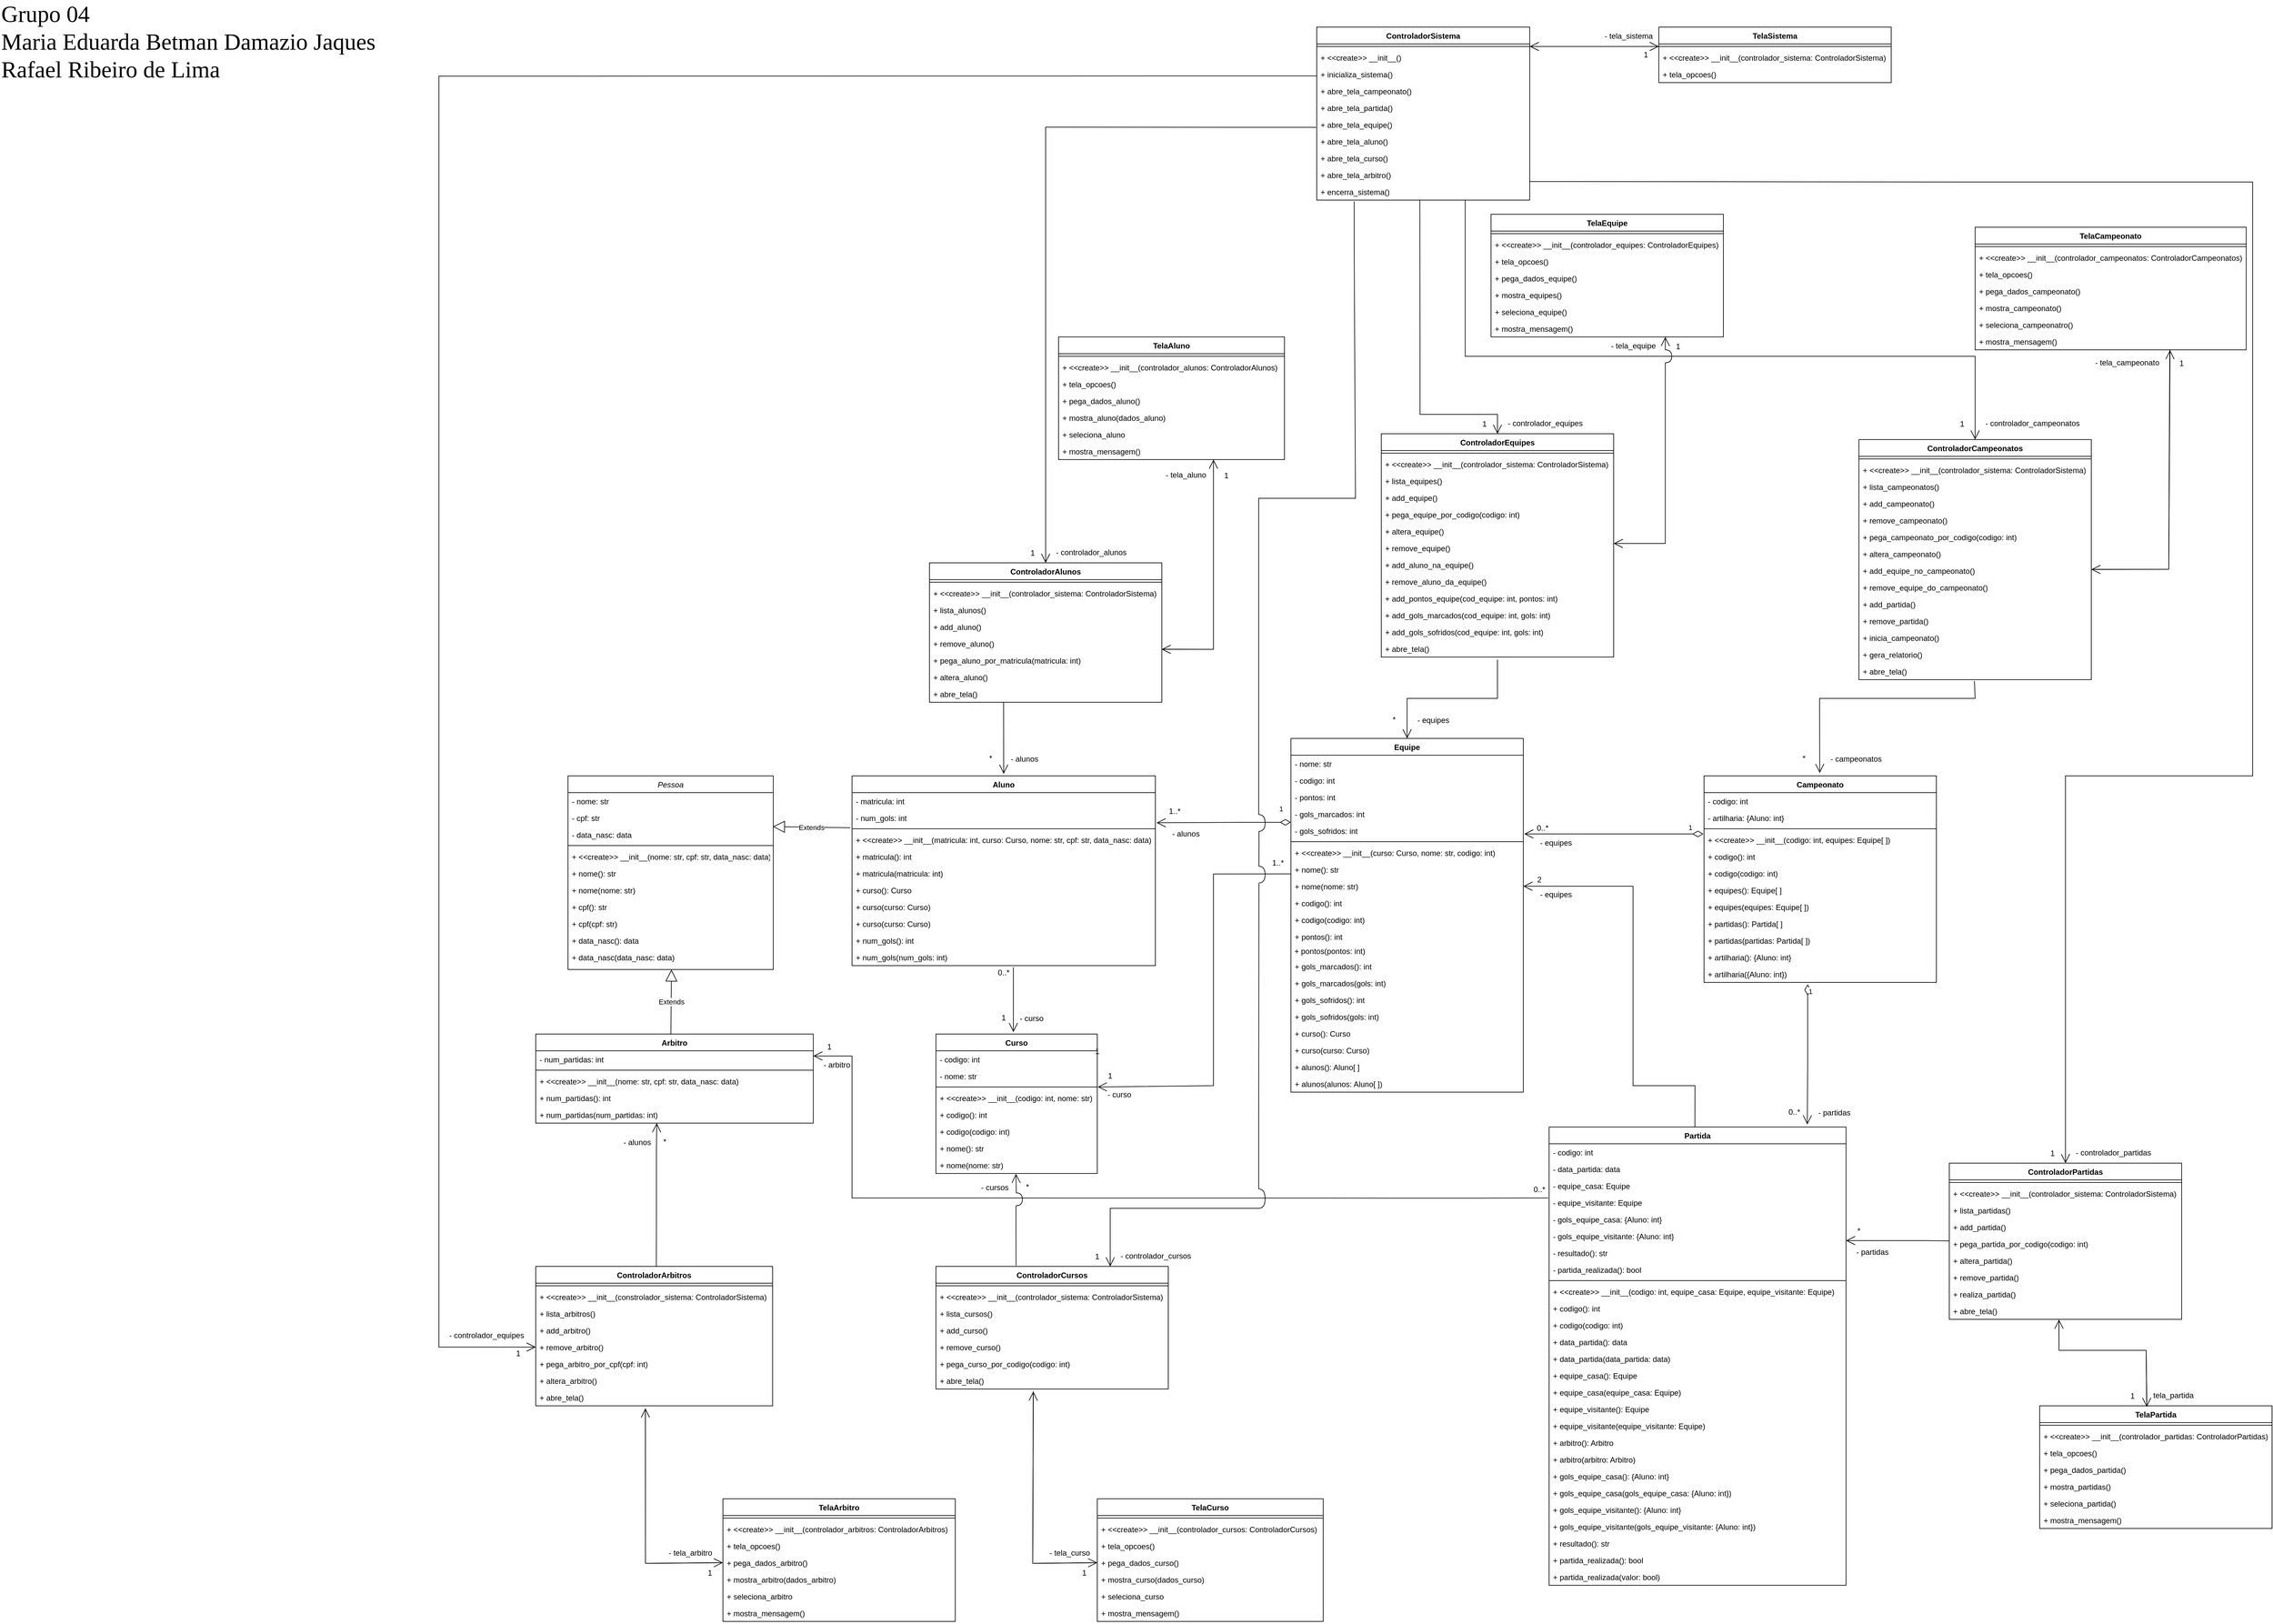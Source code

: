 <mxfile version="24.4.0" type="github">
  <diagram name="Página-1" id="YanghgRlEMHAiLp9xVtV">
    <mxGraphModel dx="3447" dy="2134" grid="1" gridSize="10" guides="1" tooltips="1" connect="1" arrows="1" fold="1" page="1" pageScale="1" pageWidth="827" pageHeight="1169" math="0" shadow="0">
      <root>
        <mxCell id="0" />
        <mxCell id="1" parent="0" />
        <mxCell id="BRvZdCVV4lEwRIuZLhzR-1" value="Curso" style="swimlane;fontStyle=1;align=center;verticalAlign=top;childLayout=stackLayout;horizontal=1;startSize=26;horizontalStack=0;resizeParent=1;resizeParentMax=0;resizeLast=0;collapsible=1;marginBottom=0;whiteSpace=wrap;html=1;" parent="1" vertex="1">
          <mxGeometry x="-190" y="440" width="250" height="216" as="geometry" />
        </mxCell>
        <mxCell id="BRvZdCVV4lEwRIuZLhzR-2" value="- codigo: int" style="text;strokeColor=none;fillColor=none;align=left;verticalAlign=top;spacingLeft=4;spacingRight=4;overflow=hidden;rotatable=0;points=[[0,0.5],[1,0.5]];portConstraint=eastwest;whiteSpace=wrap;html=1;" parent="BRvZdCVV4lEwRIuZLhzR-1" vertex="1">
          <mxGeometry y="26" width="250" height="26" as="geometry" />
        </mxCell>
        <mxCell id="42rT5aTTlDtqcZQRqHW7-1" value="- nome: str" style="text;strokeColor=none;fillColor=none;align=left;verticalAlign=top;spacingLeft=4;spacingRight=4;overflow=hidden;rotatable=0;points=[[0,0.5],[1,0.5]];portConstraint=eastwest;whiteSpace=wrap;html=1;" parent="BRvZdCVV4lEwRIuZLhzR-1" vertex="1">
          <mxGeometry y="52" width="250" height="26" as="geometry" />
        </mxCell>
        <mxCell id="BRvZdCVV4lEwRIuZLhzR-3" value="" style="line;strokeWidth=1;fillColor=none;align=left;verticalAlign=middle;spacingTop=-1;spacingLeft=3;spacingRight=3;rotatable=0;labelPosition=right;points=[];portConstraint=eastwest;strokeColor=inherit;" parent="BRvZdCVV4lEwRIuZLhzR-1" vertex="1">
          <mxGeometry y="78" width="250" height="8" as="geometry" />
        </mxCell>
        <mxCell id="BRvZdCVV4lEwRIuZLhzR-4" value="+ &amp;lt;&amp;lt;create&amp;gt;&amp;gt; __init__(codigo: int, nome: str)" style="text;strokeColor=none;fillColor=none;align=left;verticalAlign=top;spacingLeft=4;spacingRight=4;overflow=hidden;rotatable=0;points=[[0,0.5],[1,0.5]];portConstraint=eastwest;whiteSpace=wrap;html=1;" parent="BRvZdCVV4lEwRIuZLhzR-1" vertex="1">
          <mxGeometry y="86" width="250" height="26" as="geometry" />
        </mxCell>
        <mxCell id="42rT5aTTlDtqcZQRqHW7-2" value="+ codigo(): int" style="text;strokeColor=none;fillColor=none;align=left;verticalAlign=top;spacingLeft=4;spacingRight=4;overflow=hidden;rotatable=0;points=[[0,0.5],[1,0.5]];portConstraint=eastwest;whiteSpace=wrap;html=1;" parent="BRvZdCVV4lEwRIuZLhzR-1" vertex="1">
          <mxGeometry y="112" width="250" height="26" as="geometry" />
        </mxCell>
        <mxCell id="42rT5aTTlDtqcZQRqHW7-3" value="+ codigo(codigo: int)" style="text;strokeColor=none;fillColor=none;align=left;verticalAlign=top;spacingLeft=4;spacingRight=4;overflow=hidden;rotatable=0;points=[[0,0.5],[1,0.5]];portConstraint=eastwest;whiteSpace=wrap;html=1;" parent="BRvZdCVV4lEwRIuZLhzR-1" vertex="1">
          <mxGeometry y="138" width="250" height="26" as="geometry" />
        </mxCell>
        <mxCell id="42rT5aTTlDtqcZQRqHW7-4" value="+ nome(): str" style="text;strokeColor=none;fillColor=none;align=left;verticalAlign=top;spacingLeft=4;spacingRight=4;overflow=hidden;rotatable=0;points=[[0,0.5],[1,0.5]];portConstraint=eastwest;whiteSpace=wrap;html=1;" parent="BRvZdCVV4lEwRIuZLhzR-1" vertex="1">
          <mxGeometry y="164" width="250" height="26" as="geometry" />
        </mxCell>
        <mxCell id="42rT5aTTlDtqcZQRqHW7-5" value="+ nome(nome: str)" style="text;strokeColor=none;fillColor=none;align=left;verticalAlign=top;spacingLeft=4;spacingRight=4;overflow=hidden;rotatable=0;points=[[0,0.5],[1,0.5]];portConstraint=eastwest;whiteSpace=wrap;html=1;" parent="BRvZdCVV4lEwRIuZLhzR-1" vertex="1">
          <mxGeometry y="190" width="250" height="26" as="geometry" />
        </mxCell>
        <mxCell id="42rT5aTTlDtqcZQRqHW7-6" value="Aluno" style="swimlane;fontStyle=1;align=center;verticalAlign=top;childLayout=stackLayout;horizontal=1;startSize=26;horizontalStack=0;resizeParent=1;resizeParentMax=0;resizeLast=0;collapsible=1;marginBottom=0;whiteSpace=wrap;html=1;" parent="1" vertex="1">
          <mxGeometry x="-320" y="40" width="470" height="294" as="geometry" />
        </mxCell>
        <mxCell id="ilpft1NIrWu3d606YRAC-2" value="&lt;div&gt;- matricula: int&lt;/div&gt;" style="text;strokeColor=none;fillColor=none;align=left;verticalAlign=top;spacingLeft=4;spacingRight=4;overflow=hidden;rotatable=0;points=[[0,0.5],[1,0.5]];portConstraint=eastwest;whiteSpace=wrap;html=1;" parent="42rT5aTTlDtqcZQRqHW7-6" vertex="1">
          <mxGeometry y="26" width="470" height="26" as="geometry" />
        </mxCell>
        <mxCell id="42rT5aTTlDtqcZQRqHW7-7" value="&lt;div&gt;- num_gols: int&lt;/div&gt;" style="text;strokeColor=none;fillColor=none;align=left;verticalAlign=top;spacingLeft=4;spacingRight=4;overflow=hidden;rotatable=0;points=[[0,0.5],[1,0.5]];portConstraint=eastwest;whiteSpace=wrap;html=1;" parent="42rT5aTTlDtqcZQRqHW7-6" vertex="1">
          <mxGeometry y="52" width="470" height="26" as="geometry" />
        </mxCell>
        <mxCell id="42rT5aTTlDtqcZQRqHW7-9" value="" style="line;strokeWidth=1;fillColor=none;align=left;verticalAlign=middle;spacingTop=-1;spacingLeft=3;spacingRight=3;rotatable=0;labelPosition=right;points=[];portConstraint=eastwest;strokeColor=inherit;" parent="42rT5aTTlDtqcZQRqHW7-6" vertex="1">
          <mxGeometry y="78" width="470" height="8" as="geometry" />
        </mxCell>
        <mxCell id="42rT5aTTlDtqcZQRqHW7-10" value="+ &amp;lt;&amp;lt;create&amp;gt;&amp;gt; __init__(matricula: int, curso: Curso, nome: str, cpf: str, data_nasc: data)" style="text;strokeColor=none;fillColor=none;align=left;verticalAlign=top;spacingLeft=4;spacingRight=4;overflow=hidden;rotatable=0;points=[[0,0.5],[1,0.5]];portConstraint=eastwest;whiteSpace=wrap;html=1;" parent="42rT5aTTlDtqcZQRqHW7-6" vertex="1">
          <mxGeometry y="86" width="470" height="26" as="geometry" />
        </mxCell>
        <mxCell id="42rT5aTTlDtqcZQRqHW7-11" value="+ matricula(): int" style="text;strokeColor=none;fillColor=none;align=left;verticalAlign=top;spacingLeft=4;spacingRight=4;overflow=hidden;rotatable=0;points=[[0,0.5],[1,0.5]];portConstraint=eastwest;whiteSpace=wrap;html=1;" parent="42rT5aTTlDtqcZQRqHW7-6" vertex="1">
          <mxGeometry y="112" width="470" height="26" as="geometry" />
        </mxCell>
        <mxCell id="42rT5aTTlDtqcZQRqHW7-12" value="+ matricula(matricula: int)" style="text;strokeColor=none;fillColor=none;align=left;verticalAlign=top;spacingLeft=4;spacingRight=4;overflow=hidden;rotatable=0;points=[[0,0.5],[1,0.5]];portConstraint=eastwest;whiteSpace=wrap;html=1;" parent="42rT5aTTlDtqcZQRqHW7-6" vertex="1">
          <mxGeometry y="138" width="470" height="26" as="geometry" />
        </mxCell>
        <mxCell id="42rT5aTTlDtqcZQRqHW7-18" value="+ curso(): Curso" style="text;strokeColor=none;fillColor=none;align=left;verticalAlign=top;spacingLeft=4;spacingRight=4;overflow=hidden;rotatable=0;points=[[0,0.5],[1,0.5]];portConstraint=eastwest;whiteSpace=wrap;html=1;" parent="42rT5aTTlDtqcZQRqHW7-6" vertex="1">
          <mxGeometry y="164" width="470" height="26" as="geometry" />
        </mxCell>
        <mxCell id="ilpft1NIrWu3d606YRAC-1" value="+ curso(curso: Curso)" style="text;strokeColor=none;fillColor=none;align=left;verticalAlign=top;spacingLeft=4;spacingRight=4;overflow=hidden;rotatable=0;points=[[0,0.5],[1,0.5]];portConstraint=eastwest;whiteSpace=wrap;html=1;" parent="42rT5aTTlDtqcZQRqHW7-6" vertex="1">
          <mxGeometry y="190" width="470" height="26" as="geometry" />
        </mxCell>
        <mxCell id="ilpft1NIrWu3d606YRAC-3" value="+ curso(curso: Curso)" style="text;strokeColor=none;fillColor=none;align=left;verticalAlign=top;spacingLeft=4;spacingRight=4;overflow=hidden;rotatable=0;points=[[0,0.5],[1,0.5]];portConstraint=eastwest;whiteSpace=wrap;html=1;" parent="42rT5aTTlDtqcZQRqHW7-6" vertex="1">
          <mxGeometry y="216" width="470" height="26" as="geometry" />
        </mxCell>
        <mxCell id="ilpft1NIrWu3d606YRAC-4" value="+ num_gols(): int" style="text;strokeColor=none;fillColor=none;align=left;verticalAlign=top;spacingLeft=4;spacingRight=4;overflow=hidden;rotatable=0;points=[[0,0.5],[1,0.5]];portConstraint=eastwest;whiteSpace=wrap;html=1;" parent="42rT5aTTlDtqcZQRqHW7-6" vertex="1">
          <mxGeometry y="242" width="470" height="26" as="geometry" />
        </mxCell>
        <mxCell id="42rT5aTTlDtqcZQRqHW7-19" value="+ num_gols(num_gols: int)" style="text;strokeColor=none;fillColor=none;align=left;verticalAlign=top;spacingLeft=4;spacingRight=4;overflow=hidden;rotatable=0;points=[[0,0.5],[1,0.5]];portConstraint=eastwest;whiteSpace=wrap;html=1;" parent="42rT5aTTlDtqcZQRqHW7-6" vertex="1">
          <mxGeometry y="268" width="470" height="26" as="geometry" />
        </mxCell>
        <mxCell id="42rT5aTTlDtqcZQRqHW7-24" value="Arbitro" style="swimlane;fontStyle=1;align=center;verticalAlign=top;childLayout=stackLayout;horizontal=1;startSize=26;horizontalStack=0;resizeParent=1;resizeParentMax=0;resizeLast=0;collapsible=1;marginBottom=0;whiteSpace=wrap;html=1;" parent="1" vertex="1">
          <mxGeometry x="-810" y="440" width="430" height="138" as="geometry" />
        </mxCell>
        <mxCell id="42rT5aTTlDtqcZQRqHW7-29" value="- num_partidas: int" style="text;strokeColor=none;fillColor=none;align=left;verticalAlign=top;spacingLeft=4;spacingRight=4;overflow=hidden;rotatable=0;points=[[0,0.5],[1,0.5]];portConstraint=eastwest;whiteSpace=wrap;html=1;" parent="42rT5aTTlDtqcZQRqHW7-24" vertex="1">
          <mxGeometry y="26" width="430" height="26" as="geometry" />
        </mxCell>
        <mxCell id="42rT5aTTlDtqcZQRqHW7-30" value="" style="line;strokeWidth=1;fillColor=none;align=left;verticalAlign=middle;spacingTop=-1;spacingLeft=3;spacingRight=3;rotatable=0;labelPosition=right;points=[];portConstraint=eastwest;strokeColor=inherit;" parent="42rT5aTTlDtqcZQRqHW7-24" vertex="1">
          <mxGeometry y="52" width="430" height="8" as="geometry" />
        </mxCell>
        <mxCell id="42rT5aTTlDtqcZQRqHW7-31" value="+ &amp;lt;&amp;lt;create&amp;gt;&amp;gt; __init__(nome: str, cpf: str, data_nasc: data)" style="text;strokeColor=none;fillColor=none;align=left;verticalAlign=top;spacingLeft=4;spacingRight=4;overflow=hidden;rotatable=0;points=[[0,0.5],[1,0.5]];portConstraint=eastwest;whiteSpace=wrap;html=1;" parent="42rT5aTTlDtqcZQRqHW7-24" vertex="1">
          <mxGeometry y="60" width="430" height="26" as="geometry" />
        </mxCell>
        <mxCell id="BlP67hDM90NLHeMDUVXd-2" value="+ num_partidas(): int" style="text;strokeColor=none;fillColor=none;align=left;verticalAlign=top;spacingLeft=4;spacingRight=4;overflow=hidden;rotatable=0;points=[[0,0.5],[1,0.5]];portConstraint=eastwest;whiteSpace=wrap;html=1;" parent="42rT5aTTlDtqcZQRqHW7-24" vertex="1">
          <mxGeometry y="86" width="430" height="26" as="geometry" />
        </mxCell>
        <mxCell id="BlP67hDM90NLHeMDUVXd-3" value="+ num_partidas(num_partidas: int)" style="text;strokeColor=none;fillColor=none;align=left;verticalAlign=top;spacingLeft=4;spacingRight=4;overflow=hidden;rotatable=0;points=[[0,0.5],[1,0.5]];portConstraint=eastwest;whiteSpace=wrap;html=1;" parent="42rT5aTTlDtqcZQRqHW7-24" vertex="1">
          <mxGeometry y="112" width="430" height="26" as="geometry" />
        </mxCell>
        <mxCell id="BlP67hDM90NLHeMDUVXd-4" value="Equipe" style="swimlane;fontStyle=1;align=center;verticalAlign=top;childLayout=stackLayout;horizontal=1;startSize=26;horizontalStack=0;resizeParent=1;resizeParentMax=0;resizeLast=0;collapsible=1;marginBottom=0;whiteSpace=wrap;html=1;" parent="1" vertex="1">
          <mxGeometry x="360" y="-18" width="360" height="548" as="geometry" />
        </mxCell>
        <mxCell id="BlP67hDM90NLHeMDUVXd-5" value="- nome: str" style="text;strokeColor=none;fillColor=none;align=left;verticalAlign=top;spacingLeft=4;spacingRight=4;overflow=hidden;rotatable=0;points=[[0,0.5],[1,0.5]];portConstraint=eastwest;whiteSpace=wrap;html=1;" parent="BlP67hDM90NLHeMDUVXd-4" vertex="1">
          <mxGeometry y="26" width="360" height="26" as="geometry" />
        </mxCell>
        <mxCell id="OSObfnmbwBIl3ngkpUWz-45" value="- codigo: int" style="text;strokeColor=none;fillColor=none;align=left;verticalAlign=top;spacingLeft=4;spacingRight=4;overflow=hidden;rotatable=0;points=[[0,0.5],[1,0.5]];portConstraint=eastwest;whiteSpace=wrap;html=1;" parent="BlP67hDM90NLHeMDUVXd-4" vertex="1">
          <mxGeometry y="52" width="360" height="26" as="geometry" />
        </mxCell>
        <mxCell id="OSObfnmbwBIl3ngkpUWz-46" value="- pontos: int" style="text;strokeColor=none;fillColor=none;align=left;verticalAlign=top;spacingLeft=4;spacingRight=4;overflow=hidden;rotatable=0;points=[[0,0.5],[1,0.5]];portConstraint=eastwest;whiteSpace=wrap;html=1;" parent="BlP67hDM90NLHeMDUVXd-4" vertex="1">
          <mxGeometry y="78" width="360" height="26" as="geometry" />
        </mxCell>
        <mxCell id="OSObfnmbwBIl3ngkpUWz-88" value="- gols_marcados: int" style="text;strokeColor=none;fillColor=none;align=left;verticalAlign=top;spacingLeft=4;spacingRight=4;overflow=hidden;rotatable=0;points=[[0,0.5],[1,0.5]];portConstraint=eastwest;whiteSpace=wrap;html=1;" parent="BlP67hDM90NLHeMDUVXd-4" vertex="1">
          <mxGeometry y="104" width="360" height="26" as="geometry" />
        </mxCell>
        <mxCell id="OSObfnmbwBIl3ngkpUWz-90" value="- gols_sofridos: int" style="text;strokeColor=none;fillColor=none;align=left;verticalAlign=top;spacingLeft=4;spacingRight=4;overflow=hidden;rotatable=0;points=[[0,0.5],[1,0.5]];portConstraint=eastwest;whiteSpace=wrap;html=1;" parent="BlP67hDM90NLHeMDUVXd-4" vertex="1">
          <mxGeometry y="130" width="360" height="26" as="geometry" />
        </mxCell>
        <mxCell id="BlP67hDM90NLHeMDUVXd-9" value="" style="line;strokeWidth=1;fillColor=none;align=left;verticalAlign=middle;spacingTop=-1;spacingLeft=3;spacingRight=3;rotatable=0;labelPosition=right;points=[];portConstraint=eastwest;strokeColor=inherit;" parent="BlP67hDM90NLHeMDUVXd-4" vertex="1">
          <mxGeometry y="156" width="360" height="8" as="geometry" />
        </mxCell>
        <mxCell id="BlP67hDM90NLHeMDUVXd-10" value="+ &amp;lt;&amp;lt;create&amp;gt;&amp;gt; __init__(curso: Curso, nome: str, codigo: int)" style="text;strokeColor=none;fillColor=none;align=left;verticalAlign=top;spacingLeft=4;spacingRight=4;overflow=hidden;rotatable=0;points=[[0,0.5],[1,0.5]];portConstraint=eastwest;whiteSpace=wrap;html=1;" parent="BlP67hDM90NLHeMDUVXd-4" vertex="1">
          <mxGeometry y="164" width="360" height="26" as="geometry" />
        </mxCell>
        <mxCell id="BlP67hDM90NLHeMDUVXd-11" value="+ nome(): str" style="text;strokeColor=none;fillColor=none;align=left;verticalAlign=top;spacingLeft=4;spacingRight=4;overflow=hidden;rotatable=0;points=[[0,0.5],[1,0.5]];portConstraint=eastwest;whiteSpace=wrap;html=1;" parent="BlP67hDM90NLHeMDUVXd-4" vertex="1">
          <mxGeometry y="190" width="360" height="26" as="geometry" />
        </mxCell>
        <mxCell id="BlP67hDM90NLHeMDUVXd-12" value="+ nome(nome: str)" style="text;strokeColor=none;fillColor=none;align=left;verticalAlign=top;spacingLeft=4;spacingRight=4;overflow=hidden;rotatable=0;points=[[0,0.5],[1,0.5]];portConstraint=eastwest;whiteSpace=wrap;html=1;" parent="BlP67hDM90NLHeMDUVXd-4" vertex="1">
          <mxGeometry y="216" width="360" height="26" as="geometry" />
        </mxCell>
        <mxCell id="OSObfnmbwBIl3ngkpUWz-47" value="+ codigo(): int" style="text;strokeColor=none;fillColor=none;align=left;verticalAlign=top;spacingLeft=4;spacingRight=4;overflow=hidden;rotatable=0;points=[[0,0.5],[1,0.5]];portConstraint=eastwest;whiteSpace=wrap;html=1;" parent="BlP67hDM90NLHeMDUVXd-4" vertex="1">
          <mxGeometry y="242" width="360" height="26" as="geometry" />
        </mxCell>
        <mxCell id="OSObfnmbwBIl3ngkpUWz-48" value="+ codigo(codigo: int)" style="text;strokeColor=none;fillColor=none;align=left;verticalAlign=top;spacingLeft=4;spacingRight=4;overflow=hidden;rotatable=0;points=[[0,0.5],[1,0.5]];portConstraint=eastwest;whiteSpace=wrap;html=1;" parent="BlP67hDM90NLHeMDUVXd-4" vertex="1">
          <mxGeometry y="268" width="360" height="26" as="geometry" />
        </mxCell>
        <mxCell id="OSObfnmbwBIl3ngkpUWz-49" value="+ pontos(): int" style="text;strokeColor=none;fillColor=none;align=left;verticalAlign=top;spacingLeft=4;spacingRight=4;overflow=hidden;rotatable=0;points=[[0,0.5],[1,0.5]];portConstraint=eastwest;whiteSpace=wrap;html=1;" parent="BlP67hDM90NLHeMDUVXd-4" vertex="1">
          <mxGeometry y="294" width="360" height="26" as="geometry" />
        </mxCell>
        <mxCell id="XdRAYDsdtGcGILHuMkyT-34" value="&amp;nbsp;+ pontos(pontos: int)" style="text;html=1;align=left;verticalAlign=middle;whiteSpace=wrap;rounded=0;" parent="BlP67hDM90NLHeMDUVXd-4" vertex="1">
          <mxGeometry y="320" width="360" height="20" as="geometry" />
        </mxCell>
        <mxCell id="ilpft1NIrWu3d606YRAC-8" value="+ gols_marcados(): int" style="text;strokeColor=none;fillColor=none;align=left;verticalAlign=top;spacingLeft=4;spacingRight=4;overflow=hidden;rotatable=0;points=[[0,0.5],[1,0.5]];portConstraint=eastwest;whiteSpace=wrap;html=1;" parent="BlP67hDM90NLHeMDUVXd-4" vertex="1">
          <mxGeometry y="340" width="360" height="26" as="geometry" />
        </mxCell>
        <mxCell id="ghrtqH5vHBBykUhaQ1Sb-4" value="+ gols_marcados(gols: int)" style="text;strokeColor=none;fillColor=none;align=left;verticalAlign=top;spacingLeft=4;spacingRight=4;overflow=hidden;rotatable=0;points=[[0,0.5],[1,0.5]];portConstraint=eastwest;whiteSpace=wrap;html=1;" parent="BlP67hDM90NLHeMDUVXd-4" vertex="1">
          <mxGeometry y="366" width="360" height="26" as="geometry" />
        </mxCell>
        <mxCell id="ilpft1NIrWu3d606YRAC-9" value="+ gols_sofridos(): int" style="text;strokeColor=none;fillColor=none;align=left;verticalAlign=top;spacingLeft=4;spacingRight=4;overflow=hidden;rotatable=0;points=[[0,0.5],[1,0.5]];portConstraint=eastwest;whiteSpace=wrap;html=1;" parent="BlP67hDM90NLHeMDUVXd-4" vertex="1">
          <mxGeometry y="392" width="360" height="26" as="geometry" />
        </mxCell>
        <mxCell id="ghrtqH5vHBBykUhaQ1Sb-5" value="+ gols_sofridos(gols: int)" style="text;strokeColor=none;fillColor=none;align=left;verticalAlign=top;spacingLeft=4;spacingRight=4;overflow=hidden;rotatable=0;points=[[0,0.5],[1,0.5]];portConstraint=eastwest;whiteSpace=wrap;html=1;" parent="BlP67hDM90NLHeMDUVXd-4" vertex="1">
          <mxGeometry y="418" width="360" height="26" as="geometry" />
        </mxCell>
        <mxCell id="BlP67hDM90NLHeMDUVXd-13" value="+ curso(): Curso" style="text;strokeColor=none;fillColor=none;align=left;verticalAlign=top;spacingLeft=4;spacingRight=4;overflow=hidden;rotatable=0;points=[[0,0.5],[1,0.5]];portConstraint=eastwest;whiteSpace=wrap;html=1;" parent="BlP67hDM90NLHeMDUVXd-4" vertex="1">
          <mxGeometry y="444" width="360" height="26" as="geometry" />
        </mxCell>
        <mxCell id="BlP67hDM90NLHeMDUVXd-14" value="+ curso(curso: Curso)" style="text;strokeColor=none;fillColor=none;align=left;verticalAlign=top;spacingLeft=4;spacingRight=4;overflow=hidden;rotatable=0;points=[[0,0.5],[1,0.5]];portConstraint=eastwest;whiteSpace=wrap;html=1;" parent="BlP67hDM90NLHeMDUVXd-4" vertex="1">
          <mxGeometry y="470" width="360" height="26" as="geometry" />
        </mxCell>
        <mxCell id="BlP67hDM90NLHeMDUVXd-15" value="+ alunos(): Aluno[ ]" style="text;strokeColor=none;fillColor=none;align=left;verticalAlign=top;spacingLeft=4;spacingRight=4;overflow=hidden;rotatable=0;points=[[0,0.5],[1,0.5]];portConstraint=eastwest;whiteSpace=wrap;html=1;" parent="BlP67hDM90NLHeMDUVXd-4" vertex="1">
          <mxGeometry y="496" width="360" height="26" as="geometry" />
        </mxCell>
        <mxCell id="ghrtqH5vHBBykUhaQ1Sb-2" value="+ alunos(alunos: Aluno[ ])" style="text;strokeColor=none;fillColor=none;align=left;verticalAlign=top;spacingLeft=4;spacingRight=4;overflow=hidden;rotatable=0;points=[[0,0.5],[1,0.5]];portConstraint=eastwest;whiteSpace=wrap;html=1;" parent="BlP67hDM90NLHeMDUVXd-4" vertex="1">
          <mxGeometry y="522" width="360" height="26" as="geometry" />
        </mxCell>
        <mxCell id="VWIoromdeVteyUXSWohZ-1" value="Campeonato" style="swimlane;fontStyle=1;align=center;verticalAlign=top;childLayout=stackLayout;horizontal=1;startSize=26;horizontalStack=0;resizeParent=1;resizeParentMax=0;resizeLast=0;collapsible=1;marginBottom=0;whiteSpace=wrap;html=1;" parent="1" vertex="1">
          <mxGeometry x="1000" y="40" width="360" height="320" as="geometry" />
        </mxCell>
        <mxCell id="ilpft1NIrWu3d606YRAC-17" value="&lt;div&gt;- codigo: int&lt;/div&gt;" style="text;strokeColor=none;fillColor=none;align=left;verticalAlign=top;spacingLeft=4;spacingRight=4;overflow=hidden;rotatable=0;points=[[0,0.5],[1,0.5]];portConstraint=eastwest;whiteSpace=wrap;html=1;" parent="VWIoromdeVteyUXSWohZ-1" vertex="1">
          <mxGeometry y="26" width="360" height="26" as="geometry" />
        </mxCell>
        <mxCell id="ilpft1NIrWu3d606YRAC-19" value="&lt;div&gt;- artilharia: {Aluno: int}&lt;/div&gt;" style="text;strokeColor=none;fillColor=none;align=left;verticalAlign=top;spacingLeft=4;spacingRight=4;overflow=hidden;rotatable=0;points=[[0,0.5],[1,0.5]];portConstraint=eastwest;whiteSpace=wrap;html=1;" parent="VWIoromdeVteyUXSWohZ-1" vertex="1">
          <mxGeometry y="52" width="360" height="26" as="geometry" />
        </mxCell>
        <mxCell id="ilpft1NIrWu3d606YRAC-15" value="" style="line;strokeWidth=1;fillColor=none;align=left;verticalAlign=middle;spacingTop=-1;spacingLeft=3;spacingRight=3;rotatable=0;labelPosition=right;points=[];portConstraint=eastwest;strokeColor=inherit;" parent="VWIoromdeVteyUXSWohZ-1" vertex="1">
          <mxGeometry y="78" width="360" height="8" as="geometry" />
        </mxCell>
        <mxCell id="VWIoromdeVteyUXSWohZ-6" value="+ &amp;lt;&amp;lt;create&amp;gt;&amp;gt; __init__(codigo: int, equipes: Equipe[ ])&lt;div&gt;&lt;br&gt;&lt;/div&gt;" style="text;strokeColor=none;fillColor=none;align=left;verticalAlign=top;spacingLeft=4;spacingRight=4;overflow=hidden;rotatable=0;points=[[0,0.5],[1,0.5]];portConstraint=eastwest;whiteSpace=wrap;html=1;" parent="VWIoromdeVteyUXSWohZ-1" vertex="1">
          <mxGeometry y="86" width="360" height="26" as="geometry" />
        </mxCell>
        <mxCell id="ra7vQ8JuPsrU5PklDh2I-1" value="+ codigo(): int" style="text;strokeColor=none;fillColor=none;align=left;verticalAlign=top;spacingLeft=4;spacingRight=4;overflow=hidden;rotatable=0;points=[[0,0.5],[1,0.5]];portConstraint=eastwest;whiteSpace=wrap;html=1;" parent="VWIoromdeVteyUXSWohZ-1" vertex="1">
          <mxGeometry y="112" width="360" height="26" as="geometry" />
        </mxCell>
        <mxCell id="ra7vQ8JuPsrU5PklDh2I-2" value="+ codigo(codigo: int)" style="text;strokeColor=none;fillColor=none;align=left;verticalAlign=top;spacingLeft=4;spacingRight=4;overflow=hidden;rotatable=0;points=[[0,0.5],[1,0.5]];portConstraint=eastwest;whiteSpace=wrap;html=1;" parent="VWIoromdeVteyUXSWohZ-1" vertex="1">
          <mxGeometry y="138" width="360" height="26" as="geometry" />
        </mxCell>
        <mxCell id="VWIoromdeVteyUXSWohZ-7" value="+ equipes(): Equipe[ ]" style="text;strokeColor=none;fillColor=none;align=left;verticalAlign=top;spacingLeft=4;spacingRight=4;overflow=hidden;rotatable=0;points=[[0,0.5],[1,0.5]];portConstraint=eastwest;whiteSpace=wrap;html=1;" parent="VWIoromdeVteyUXSWohZ-1" vertex="1">
          <mxGeometry y="164" width="360" height="26" as="geometry" />
        </mxCell>
        <mxCell id="ghrtqH5vHBBykUhaQ1Sb-30" value="+ equipes(equipes: Equipe[ ])" style="text;strokeColor=none;fillColor=none;align=left;verticalAlign=top;spacingLeft=4;spacingRight=4;overflow=hidden;rotatable=0;points=[[0,0.5],[1,0.5]];portConstraint=eastwest;whiteSpace=wrap;html=1;" parent="VWIoromdeVteyUXSWohZ-1" vertex="1">
          <mxGeometry y="190" width="360" height="26" as="geometry" />
        </mxCell>
        <mxCell id="VWIoromdeVteyUXSWohZ-10" value="+ partidas(): Partida[ ]" style="text;strokeColor=none;fillColor=none;align=left;verticalAlign=top;spacingLeft=4;spacingRight=4;overflow=hidden;rotatable=0;points=[[0,0.5],[1,0.5]];portConstraint=eastwest;whiteSpace=wrap;html=1;" parent="VWIoromdeVteyUXSWohZ-1" vertex="1">
          <mxGeometry y="216" width="360" height="26" as="geometry" />
        </mxCell>
        <mxCell id="ghrtqH5vHBBykUhaQ1Sb-45" value="+ partidas(partidas: Partida[ ])&amp;nbsp;" style="text;strokeColor=none;fillColor=none;align=left;verticalAlign=top;spacingLeft=4;spacingRight=4;overflow=hidden;rotatable=0;points=[[0,0.5],[1,0.5]];portConstraint=eastwest;whiteSpace=wrap;html=1;" parent="VWIoromdeVteyUXSWohZ-1" vertex="1">
          <mxGeometry y="242" width="360" height="26" as="geometry" />
        </mxCell>
        <mxCell id="ilpft1NIrWu3d606YRAC-20" value="+ artilharia(): {Aluno: int}" style="text;strokeColor=none;fillColor=none;align=left;verticalAlign=top;spacingLeft=4;spacingRight=4;overflow=hidden;rotatable=0;points=[[0,0.5],[1,0.5]];portConstraint=eastwest;whiteSpace=wrap;html=1;" parent="VWIoromdeVteyUXSWohZ-1" vertex="1">
          <mxGeometry y="268" width="360" height="26" as="geometry" />
        </mxCell>
        <mxCell id="ra7vQ8JuPsrU5PklDh2I-6" value="+ artilharia({Aluno: int})" style="text;strokeColor=none;fillColor=none;align=left;verticalAlign=top;spacingLeft=4;spacingRight=4;overflow=hidden;rotatable=0;points=[[0,0.5],[1,0.5]];portConstraint=eastwest;whiteSpace=wrap;html=1;" parent="VWIoromdeVteyUXSWohZ-1" vertex="1">
          <mxGeometry y="294" width="360" height="26" as="geometry" />
        </mxCell>
        <mxCell id="VWIoromdeVteyUXSWohZ-15" value="Partida" style="swimlane;fontStyle=1;align=center;verticalAlign=top;childLayout=stackLayout;horizontal=1;startSize=26;horizontalStack=0;resizeParent=1;resizeParentMax=0;resizeLast=0;collapsible=1;marginBottom=0;whiteSpace=wrap;html=1;" parent="1" vertex="1">
          <mxGeometry x="760" y="584" width="460" height="710" as="geometry" />
        </mxCell>
        <mxCell id="VWIoromdeVteyUXSWohZ-16" value="- codigo: int" style="text;strokeColor=none;fillColor=none;align=left;verticalAlign=top;spacingLeft=4;spacingRight=4;overflow=hidden;rotatable=0;points=[[0,0.5],[1,0.5]];portConstraint=eastwest;whiteSpace=wrap;html=1;" parent="VWIoromdeVteyUXSWohZ-15" vertex="1">
          <mxGeometry y="26" width="460" height="26" as="geometry" />
        </mxCell>
        <mxCell id="hslSFGjoWzBSm_9_647L-2" value="- data_partida: data" style="text;strokeColor=none;fillColor=none;align=left;verticalAlign=top;spacingLeft=4;spacingRight=4;overflow=hidden;rotatable=0;points=[[0,0.5],[1,0.5]];portConstraint=eastwest;whiteSpace=wrap;html=1;" parent="VWIoromdeVteyUXSWohZ-15" vertex="1">
          <mxGeometry y="52" width="460" height="26" as="geometry" />
        </mxCell>
        <mxCell id="XdRAYDsdtGcGILHuMkyT-112" value="- equipe_casa: Equipe" style="text;strokeColor=none;fillColor=none;align=left;verticalAlign=top;spacingLeft=4;spacingRight=4;overflow=hidden;rotatable=0;points=[[0,0.5],[1,0.5]];portConstraint=eastwest;whiteSpace=wrap;html=1;" parent="VWIoromdeVteyUXSWohZ-15" vertex="1">
          <mxGeometry y="78" width="460" height="26" as="geometry" />
        </mxCell>
        <mxCell id="XdRAYDsdtGcGILHuMkyT-113" value="- equipe_visitante: Equipe" style="text;strokeColor=none;fillColor=none;align=left;verticalAlign=top;spacingLeft=4;spacingRight=4;overflow=hidden;rotatable=0;points=[[0,0.5],[1,0.5]];portConstraint=eastwest;whiteSpace=wrap;html=1;" parent="VWIoromdeVteyUXSWohZ-15" vertex="1">
          <mxGeometry y="104" width="460" height="26" as="geometry" />
        </mxCell>
        <mxCell id="VWIoromdeVteyUXSWohZ-29" value="- gols_equipe_casa: {Aluno: int}" style="text;strokeColor=none;fillColor=none;align=left;verticalAlign=top;spacingLeft=4;spacingRight=4;overflow=hidden;rotatable=0;points=[[0,0.5],[1,0.5]];portConstraint=eastwest;whiteSpace=wrap;html=1;" parent="VWIoromdeVteyUXSWohZ-15" vertex="1">
          <mxGeometry y="130" width="460" height="26" as="geometry" />
        </mxCell>
        <mxCell id="OSObfnmbwBIl3ngkpUWz-89" value="- gols_equipe_visitante: {Aluno: int}" style="text;strokeColor=none;fillColor=none;align=left;verticalAlign=top;spacingLeft=4;spacingRight=4;overflow=hidden;rotatable=0;points=[[0,0.5],[1,0.5]];portConstraint=eastwest;whiteSpace=wrap;html=1;" parent="VWIoromdeVteyUXSWohZ-15" vertex="1">
          <mxGeometry y="156" width="460" height="26" as="geometry" />
        </mxCell>
        <mxCell id="OSObfnmbwBIl3ngkpUWz-91" value="- resultado(): str" style="text;strokeColor=none;fillColor=none;align=left;verticalAlign=top;spacingLeft=4;spacingRight=4;overflow=hidden;rotatable=0;points=[[0,0.5],[1,0.5]];portConstraint=eastwest;whiteSpace=wrap;html=1;" parent="VWIoromdeVteyUXSWohZ-15" vertex="1">
          <mxGeometry y="182" width="460" height="26" as="geometry" />
        </mxCell>
        <mxCell id="ghrtqH5vHBBykUhaQ1Sb-11" value="- partida_realizada(): bool&amp;nbsp;" style="text;strokeColor=none;fillColor=none;align=left;verticalAlign=top;spacingLeft=4;spacingRight=4;overflow=hidden;rotatable=0;points=[[0,0.5],[1,0.5]];portConstraint=eastwest;whiteSpace=wrap;html=1;" parent="VWIoromdeVteyUXSWohZ-15" vertex="1">
          <mxGeometry y="208" width="460" height="26" as="geometry" />
        </mxCell>
        <mxCell id="VWIoromdeVteyUXSWohZ-18" value="" style="line;strokeWidth=1;fillColor=none;align=left;verticalAlign=middle;spacingTop=-1;spacingLeft=3;spacingRight=3;rotatable=0;labelPosition=right;points=[];portConstraint=eastwest;strokeColor=inherit;" parent="VWIoromdeVteyUXSWohZ-15" vertex="1">
          <mxGeometry y="234" width="460" height="8" as="geometry" />
        </mxCell>
        <mxCell id="VWIoromdeVteyUXSWohZ-19" value="+ &amp;lt;&amp;lt;create&amp;gt;&amp;gt; __init__(codigo: int, equipe_casa: Equipe, equipe_visitante: Equipe)" style="text;strokeColor=none;fillColor=none;align=left;verticalAlign=top;spacingLeft=4;spacingRight=4;overflow=hidden;rotatable=0;points=[[0,0.5],[1,0.5]];portConstraint=eastwest;whiteSpace=wrap;html=1;" parent="VWIoromdeVteyUXSWohZ-15" vertex="1">
          <mxGeometry y="242" width="460" height="26" as="geometry" />
        </mxCell>
        <mxCell id="VWIoromdeVteyUXSWohZ-20" value="+ codigo(): int" style="text;strokeColor=none;fillColor=none;align=left;verticalAlign=top;spacingLeft=4;spacingRight=4;overflow=hidden;rotatable=0;points=[[0,0.5],[1,0.5]];portConstraint=eastwest;whiteSpace=wrap;html=1;" parent="VWIoromdeVteyUXSWohZ-15" vertex="1">
          <mxGeometry y="268" width="460" height="26" as="geometry" />
        </mxCell>
        <mxCell id="hslSFGjoWzBSm_9_647L-6" value="+ codigo(codigo: int)" style="text;strokeColor=none;fillColor=none;align=left;verticalAlign=top;spacingLeft=4;spacingRight=4;overflow=hidden;rotatable=0;points=[[0,0.5],[1,0.5]];portConstraint=eastwest;whiteSpace=wrap;html=1;" parent="VWIoromdeVteyUXSWohZ-15" vertex="1">
          <mxGeometry y="294" width="460" height="26" as="geometry" />
        </mxCell>
        <mxCell id="hslSFGjoWzBSm_9_647L-5" value="+ data_partida(): data" style="text;strokeColor=none;fillColor=none;align=left;verticalAlign=top;spacingLeft=4;spacingRight=4;overflow=hidden;rotatable=0;points=[[0,0.5],[1,0.5]];portConstraint=eastwest;whiteSpace=wrap;html=1;" parent="VWIoromdeVteyUXSWohZ-15" vertex="1">
          <mxGeometry y="320" width="460" height="26" as="geometry" />
        </mxCell>
        <mxCell id="VWIoromdeVteyUXSWohZ-30" value="+ data_partida(data_partida: data)" style="text;strokeColor=none;fillColor=none;align=left;verticalAlign=top;spacingLeft=4;spacingRight=4;overflow=hidden;rotatable=0;points=[[0,0.5],[1,0.5]];portConstraint=eastwest;whiteSpace=wrap;html=1;" parent="VWIoromdeVteyUXSWohZ-15" vertex="1">
          <mxGeometry y="346" width="460" height="26" as="geometry" />
        </mxCell>
        <mxCell id="VWIoromdeVteyUXSWohZ-31" value="+ equipe_casa(): Equipe" style="text;strokeColor=none;fillColor=none;align=left;verticalAlign=top;spacingLeft=4;spacingRight=4;overflow=hidden;rotatable=0;points=[[0,0.5],[1,0.5]];portConstraint=eastwest;whiteSpace=wrap;html=1;" parent="VWIoromdeVteyUXSWohZ-15" vertex="1">
          <mxGeometry y="372" width="460" height="26" as="geometry" />
        </mxCell>
        <mxCell id="VWIoromdeVteyUXSWohZ-21" value="+ equipe_casa(equipe_casa: Equipe)" style="text;strokeColor=none;fillColor=none;align=left;verticalAlign=top;spacingLeft=4;spacingRight=4;overflow=hidden;rotatable=0;points=[[0,0.5],[1,0.5]];portConstraint=eastwest;whiteSpace=wrap;html=1;" parent="VWIoromdeVteyUXSWohZ-15" vertex="1">
          <mxGeometry y="398" width="460" height="26" as="geometry" />
        </mxCell>
        <mxCell id="XdRAYDsdtGcGILHuMkyT-115" value="+ equipe_visitante(): Equipe" style="text;strokeColor=none;fillColor=none;align=left;verticalAlign=top;spacingLeft=4;spacingRight=4;overflow=hidden;rotatable=0;points=[[0,0.5],[1,0.5]];portConstraint=eastwest;whiteSpace=wrap;html=1;" parent="VWIoromdeVteyUXSWohZ-15" vertex="1">
          <mxGeometry y="424" width="460" height="26" as="geometry" />
        </mxCell>
        <mxCell id="XdRAYDsdtGcGILHuMkyT-116" value="+ equipe_visitante(equipe_visitante: Equipe)" style="text;strokeColor=none;fillColor=none;align=left;verticalAlign=top;spacingLeft=4;spacingRight=4;overflow=hidden;rotatable=0;points=[[0,0.5],[1,0.5]];portConstraint=eastwest;whiteSpace=wrap;html=1;" parent="VWIoromdeVteyUXSWohZ-15" vertex="1">
          <mxGeometry y="450" width="460" height="26" as="geometry" />
        </mxCell>
        <mxCell id="VWIoromdeVteyUXSWohZ-23" value="+ arbitro(): Arbitro" style="text;strokeColor=none;fillColor=none;align=left;verticalAlign=top;spacingLeft=4;spacingRight=4;overflow=hidden;rotatable=0;points=[[0,0.5],[1,0.5]];portConstraint=eastwest;whiteSpace=wrap;html=1;" parent="VWIoromdeVteyUXSWohZ-15" vertex="1">
          <mxGeometry y="476" width="460" height="26" as="geometry" />
        </mxCell>
        <mxCell id="VWIoromdeVteyUXSWohZ-24" value="+ arbitro(arbitro: Arbitro)" style="text;strokeColor=none;fillColor=none;align=left;verticalAlign=top;spacingLeft=4;spacingRight=4;overflow=hidden;rotatable=0;points=[[0,0.5],[1,0.5]];portConstraint=eastwest;whiteSpace=wrap;html=1;" parent="VWIoromdeVteyUXSWohZ-15" vertex="1">
          <mxGeometry y="502" width="460" height="26" as="geometry" />
        </mxCell>
        <mxCell id="VWIoromdeVteyUXSWohZ-25" value="+ gols_equipe_casa(): {Aluno: int}" style="text;strokeColor=none;fillColor=none;align=left;verticalAlign=top;spacingLeft=4;spacingRight=4;overflow=hidden;rotatable=0;points=[[0,0.5],[1,0.5]];portConstraint=eastwest;whiteSpace=wrap;html=1;" parent="VWIoromdeVteyUXSWohZ-15" vertex="1">
          <mxGeometry y="528" width="460" height="26" as="geometry" />
        </mxCell>
        <mxCell id="VWIoromdeVteyUXSWohZ-32" value="+ gols_equipe_casa(gols_equipe_casa: {Aluno: int})" style="text;strokeColor=none;fillColor=none;align=left;verticalAlign=top;spacingLeft=4;spacingRight=4;overflow=hidden;rotatable=0;points=[[0,0.5],[1,0.5]];portConstraint=eastwest;whiteSpace=wrap;html=1;" parent="VWIoromdeVteyUXSWohZ-15" vertex="1">
          <mxGeometry y="554" width="460" height="26" as="geometry" />
        </mxCell>
        <mxCell id="eIAJ73TEnIPq5N8NY3QO-15" value="+ gols_equipe_visitante(): {Aluno: int}" style="text;strokeColor=none;fillColor=none;align=left;verticalAlign=top;spacingLeft=4;spacingRight=4;overflow=hidden;rotatable=0;points=[[0,0.5],[1,0.5]];portConstraint=eastwest;whiteSpace=wrap;html=1;" parent="VWIoromdeVteyUXSWohZ-15" vertex="1">
          <mxGeometry y="580" width="460" height="26" as="geometry" />
        </mxCell>
        <mxCell id="eIAJ73TEnIPq5N8NY3QO-16" value="+ gols_equipe_visitante(gols_equipe_visitante: {Aluno: int})" style="text;strokeColor=none;fillColor=none;align=left;verticalAlign=top;spacingLeft=4;spacingRight=4;overflow=hidden;rotatable=0;points=[[0,0.5],[1,0.5]];portConstraint=eastwest;whiteSpace=wrap;html=1;" parent="VWIoromdeVteyUXSWohZ-15" vertex="1">
          <mxGeometry y="606" width="460" height="26" as="geometry" />
        </mxCell>
        <mxCell id="eIAJ73TEnIPq5N8NY3QO-17" value="+ resultado(): str" style="text;strokeColor=none;fillColor=none;align=left;verticalAlign=top;spacingLeft=4;spacingRight=4;overflow=hidden;rotatable=0;points=[[0,0.5],[1,0.5]];portConstraint=eastwest;whiteSpace=wrap;html=1;" parent="VWIoromdeVteyUXSWohZ-15" vertex="1">
          <mxGeometry y="632" width="460" height="26" as="geometry" />
        </mxCell>
        <mxCell id="ghrtqH5vHBBykUhaQ1Sb-13" value="+ partida_realizada(): bool" style="text;strokeColor=none;fillColor=none;align=left;verticalAlign=top;spacingLeft=4;spacingRight=4;overflow=hidden;rotatable=0;points=[[0,0.5],[1,0.5]];portConstraint=eastwest;whiteSpace=wrap;html=1;" parent="VWIoromdeVteyUXSWohZ-15" vertex="1">
          <mxGeometry y="658" width="460" height="26" as="geometry" />
        </mxCell>
        <mxCell id="ghrtqH5vHBBykUhaQ1Sb-12" value="+ partida_realizada(valor: bool)" style="text;strokeColor=none;fillColor=none;align=left;verticalAlign=top;spacingLeft=4;spacingRight=4;overflow=hidden;rotatable=0;points=[[0,0.5],[1,0.5]];portConstraint=eastwest;whiteSpace=wrap;html=1;" parent="VWIoromdeVteyUXSWohZ-15" vertex="1">
          <mxGeometry y="684" width="460" height="26" as="geometry" />
        </mxCell>
        <mxCell id="VWIoromdeVteyUXSWohZ-75" value="" style="endArrow=open;endFill=1;endSize=12;html=1;rounded=0;entryX=0.48;entryY=-0.014;entryDx=0;entryDy=0;entryPerimeter=0;exitX=0.532;exitY=1.092;exitDx=0;exitDy=0;exitPerimeter=0;" parent="1" source="42rT5aTTlDtqcZQRqHW7-19" target="BRvZdCVV4lEwRIuZLhzR-1" edge="1">
          <mxGeometry width="160" relative="1" as="geometry">
            <mxPoint x="40.12" y="257.43" as="sourcePoint" />
            <mxPoint x="100" y="130" as="targetPoint" />
            <Array as="points" />
          </mxGeometry>
        </mxCell>
        <mxCell id="VWIoromdeVteyUXSWohZ-76" value="- curso" style="text;strokeColor=none;fillColor=none;align=left;verticalAlign=top;spacingLeft=4;spacingRight=4;overflow=hidden;rotatable=0;points=[[0,0.5],[1,0.5]];portConstraint=eastwest;whiteSpace=wrap;html=1;" parent="1" vertex="1">
          <mxGeometry x="-66" y="402" width="50" height="26" as="geometry" />
        </mxCell>
        <mxCell id="VWIoromdeVteyUXSWohZ-77" value="1" style="text;html=1;align=center;verticalAlign=middle;whiteSpace=wrap;rounded=0;" parent="1" vertex="1">
          <mxGeometry x="50" y="457" width="20" height="20" as="geometry" />
        </mxCell>
        <mxCell id="VWIoromdeVteyUXSWohZ-80" value="- curso" style="text;strokeColor=none;fillColor=none;align=left;verticalAlign=top;spacingLeft=4;spacingRight=4;overflow=hidden;rotatable=0;points=[[0,0.5],[1,0.5]];portConstraint=eastwest;whiteSpace=wrap;html=1;" parent="1" vertex="1">
          <mxGeometry x="70" y="520" width="50" height="26" as="geometry" />
        </mxCell>
        <mxCell id="XdRAYDsdtGcGILHuMkyT-2" value="Pessoa" style="swimlane;fontStyle=2;align=center;verticalAlign=top;childLayout=stackLayout;horizontal=1;startSize=26;horizontalStack=0;resizeParent=1;resizeLast=0;collapsible=1;marginBottom=0;rounded=0;shadow=0;strokeWidth=1;" parent="1" vertex="1">
          <mxGeometry x="-760" y="40" width="318" height="300" as="geometry">
            <mxRectangle x="230" y="140" width="160" height="26" as="alternateBounds" />
          </mxGeometry>
        </mxCell>
        <mxCell id="XdRAYDsdtGcGILHuMkyT-4" value="- nome: str" style="text;align=left;verticalAlign=top;spacingLeft=4;spacingRight=4;overflow=hidden;rotatable=0;points=[[0,0.5],[1,0.5]];portConstraint=eastwest;" parent="XdRAYDsdtGcGILHuMkyT-2" vertex="1">
          <mxGeometry y="26" width="318" height="26" as="geometry" />
        </mxCell>
        <mxCell id="XdRAYDsdtGcGILHuMkyT-14" value="- cpf: str" style="text;align=left;verticalAlign=top;spacingLeft=4;spacingRight=4;overflow=hidden;rotatable=0;points=[[0,0.5],[1,0.5]];portConstraint=eastwest;" parent="XdRAYDsdtGcGILHuMkyT-2" vertex="1">
          <mxGeometry y="52" width="318" height="26" as="geometry" />
        </mxCell>
        <mxCell id="XdRAYDsdtGcGILHuMkyT-13" value="- data_nasc: data" style="text;align=left;verticalAlign=top;spacingLeft=4;spacingRight=4;overflow=hidden;rotatable=0;points=[[0,0.5],[1,0.5]];portConstraint=eastwest;" parent="XdRAYDsdtGcGILHuMkyT-2" vertex="1">
          <mxGeometry y="78" width="318" height="26" as="geometry" />
        </mxCell>
        <mxCell id="XdRAYDsdtGcGILHuMkyT-6" value="" style="line;html=1;strokeWidth=1;align=left;verticalAlign=middle;spacingTop=-1;spacingLeft=3;spacingRight=3;rotatable=0;labelPosition=right;points=[];portConstraint=eastwest;" parent="XdRAYDsdtGcGILHuMkyT-2" vertex="1">
          <mxGeometry y="104" width="318" height="8" as="geometry" />
        </mxCell>
        <mxCell id="XdRAYDsdtGcGILHuMkyT-7" value="+ &lt;&lt;create&gt;&gt; __init__(nome: str, cpf: str, data_nasc: data)" style="text;align=left;verticalAlign=top;spacingLeft=4;spacingRight=4;overflow=hidden;rotatable=0;points=[[0,0.5],[1,0.5]];portConstraint=eastwest;" parent="XdRAYDsdtGcGILHuMkyT-2" vertex="1">
          <mxGeometry y="112" width="318" height="26" as="geometry" />
        </mxCell>
        <mxCell id="XdRAYDsdtGcGILHuMkyT-9" value="+ nome(): str" style="text;align=left;verticalAlign=top;spacingLeft=4;spacingRight=4;overflow=hidden;rotatable=0;points=[[0,0.5],[1,0.5]];portConstraint=eastwest;" parent="XdRAYDsdtGcGILHuMkyT-2" vertex="1">
          <mxGeometry y="138" width="318" height="26" as="geometry" />
        </mxCell>
        <mxCell id="XdRAYDsdtGcGILHuMkyT-10" value="+ nome(nome: str)" style="text;align=left;verticalAlign=top;spacingLeft=4;spacingRight=4;overflow=hidden;rotatable=0;points=[[0,0.5],[1,0.5]];portConstraint=eastwest;" parent="XdRAYDsdtGcGILHuMkyT-2" vertex="1">
          <mxGeometry y="164" width="318" height="26" as="geometry" />
        </mxCell>
        <mxCell id="XdRAYDsdtGcGILHuMkyT-15" value="+ cpf(): str" style="text;align=left;verticalAlign=top;spacingLeft=4;spacingRight=4;overflow=hidden;rotatable=0;points=[[0,0.5],[1,0.5]];portConstraint=eastwest;" parent="XdRAYDsdtGcGILHuMkyT-2" vertex="1">
          <mxGeometry y="190" width="318" height="26" as="geometry" />
        </mxCell>
        <mxCell id="XdRAYDsdtGcGILHuMkyT-16" value="+ cpf(cpf: str)" style="text;align=left;verticalAlign=top;spacingLeft=4;spacingRight=4;overflow=hidden;rotatable=0;points=[[0,0.5],[1,0.5]];portConstraint=eastwest;" parent="XdRAYDsdtGcGILHuMkyT-2" vertex="1">
          <mxGeometry y="216" width="318" height="26" as="geometry" />
        </mxCell>
        <mxCell id="XdRAYDsdtGcGILHuMkyT-11" value="+ data_nasc(): data" style="text;align=left;verticalAlign=top;spacingLeft=4;spacingRight=4;overflow=hidden;rotatable=0;points=[[0,0.5],[1,0.5]];portConstraint=eastwest;" parent="XdRAYDsdtGcGILHuMkyT-2" vertex="1">
          <mxGeometry y="242" width="318" height="26" as="geometry" />
        </mxCell>
        <mxCell id="XdRAYDsdtGcGILHuMkyT-12" value="+ data_nasc(data_nasc: data)" style="text;align=left;verticalAlign=top;spacingLeft=4;spacingRight=4;overflow=hidden;rotatable=0;points=[[0,0.5],[1,0.5]];portConstraint=eastwest;" parent="XdRAYDsdtGcGILHuMkyT-2" vertex="1">
          <mxGeometry y="268" width="318" height="32" as="geometry" />
        </mxCell>
        <mxCell id="XdRAYDsdtGcGILHuMkyT-17" value="Extends" style="endArrow=block;endSize=16;endFill=0;html=1;rounded=0;exitX=-0.006;exitY=1.092;exitDx=0;exitDy=0;exitPerimeter=0;entryX=0.998;entryY=1.026;entryDx=0;entryDy=0;entryPerimeter=0;" parent="1" source="42rT5aTTlDtqcZQRqHW7-7" target="XdRAYDsdtGcGILHuMkyT-14" edge="1">
          <mxGeometry width="160" relative="1" as="geometry">
            <mxPoint x="-250" y="94" as="sourcePoint" />
            <mxPoint x="-440" y="94" as="targetPoint" />
          </mxGeometry>
        </mxCell>
        <mxCell id="XdRAYDsdtGcGILHuMkyT-18" value="Extends" style="endArrow=block;endSize=16;endFill=0;html=1;rounded=0;entryX=0.504;entryY=1;entryDx=0;entryDy=0;entryPerimeter=0;exitX=0.487;exitY=0;exitDx=0;exitDy=0;exitPerimeter=0;" parent="1" source="42rT5aTTlDtqcZQRqHW7-24" target="XdRAYDsdtGcGILHuMkyT-12" edge="1">
          <mxGeometry width="160" relative="1" as="geometry">
            <mxPoint x="-600" y="440" as="sourcePoint" />
            <mxPoint x="-610" y="350" as="targetPoint" />
          </mxGeometry>
        </mxCell>
        <mxCell id="XdRAYDsdtGcGILHuMkyT-38" value="- alunos" style="text;strokeColor=none;fillColor=none;align=left;verticalAlign=top;spacingLeft=4;spacingRight=4;overflow=hidden;rotatable=0;points=[[0,0.5],[1,0.5]];portConstraint=eastwest;whiteSpace=wrap;html=1;" parent="1" vertex="1">
          <mxGeometry x="170" y="116" width="60" height="26" as="geometry" />
        </mxCell>
        <mxCell id="XdRAYDsdtGcGILHuMkyT-40" value="1..*" style="text;html=1;align=center;verticalAlign=middle;whiteSpace=wrap;rounded=0;" parent="1" vertex="1">
          <mxGeometry x="170" y="90" width="20" height="10" as="geometry" />
        </mxCell>
        <mxCell id="XdRAYDsdtGcGILHuMkyT-41" value="1" style="endArrow=open;html=1;endSize=12;startArrow=diamondThin;startSize=14;startFill=0;edgeStyle=orthogonalEdgeStyle;align=left;verticalAlign=bottom;rounded=0;entryX=1.007;entryY=0.288;entryDx=0;entryDy=0;entryPerimeter=0;" parent="1" edge="1">
          <mxGeometry x="-0.82" y="-1" relative="1" as="geometry">
            <mxPoint x="999" y="130" as="sourcePoint" />
            <mxPoint x="721.52" y="129.998" as="targetPoint" />
            <mxPoint as="offset" />
            <Array as="points">
              <mxPoint x="889" y="130" />
              <mxPoint x="889" y="130" />
            </Array>
          </mxGeometry>
        </mxCell>
        <mxCell id="XdRAYDsdtGcGILHuMkyT-42" value="- equipes" style="text;strokeColor=none;fillColor=none;align=left;verticalAlign=top;spacingLeft=4;spacingRight=4;overflow=hidden;rotatable=0;points=[[0,0.5],[1,0.5]];portConstraint=eastwest;whiteSpace=wrap;html=1;" parent="1" vertex="1">
          <mxGeometry x="740" y="130" width="70" height="26" as="geometry" />
        </mxCell>
        <mxCell id="XdRAYDsdtGcGILHuMkyT-43" value="0..*" style="text;html=1;align=center;verticalAlign=middle;whiteSpace=wrap;rounded=0;" parent="1" vertex="1">
          <mxGeometry x="740" y="116" width="20" height="10" as="geometry" />
        </mxCell>
        <mxCell id="XdRAYDsdtGcGILHuMkyT-45" value="- partidas" style="text;strokeColor=none;fillColor=none;align=left;verticalAlign=top;spacingLeft=4;spacingRight=4;overflow=hidden;rotatable=0;points=[[0,0.5],[1,0.5]];portConstraint=eastwest;whiteSpace=wrap;html=1;" parent="1" vertex="1">
          <mxGeometry x="1171" y="548" width="69" height="26" as="geometry" />
        </mxCell>
        <mxCell id="XdRAYDsdtGcGILHuMkyT-46" value="0..*" style="text;html=1;align=center;verticalAlign=middle;whiteSpace=wrap;rounded=0;" parent="1" vertex="1">
          <mxGeometry x="1130" y="556" width="20" height="10" as="geometry" />
        </mxCell>
        <mxCell id="XdRAYDsdtGcGILHuMkyT-86" value="" style="endArrow=open;endFill=1;endSize=12;html=1;rounded=0;exitX=-0.003;exitY=0.23;exitDx=0;exitDy=0;exitPerimeter=0;" parent="1" source="XdRAYDsdtGcGILHuMkyT-113" edge="1">
          <mxGeometry width="160" relative="1" as="geometry">
            <mxPoint x="740" y="670" as="sourcePoint" />
            <mxPoint x="-380" y="474" as="targetPoint" />
            <Array as="points">
              <mxPoint x="730" y="694" />
              <mxPoint x="645.99" y="694.23" />
              <mxPoint x="-320" y="694" />
              <mxPoint x="-320" y="474" />
            </Array>
          </mxGeometry>
        </mxCell>
        <mxCell id="XdRAYDsdtGcGILHuMkyT-87" value="- arbitro" style="text;strokeColor=none;fillColor=none;align=left;verticalAlign=top;spacingLeft=4;spacingRight=4;overflow=hidden;rotatable=0;points=[[0,0.5],[1,0.5]];portConstraint=eastwest;whiteSpace=wrap;html=1;" parent="1" vertex="1">
          <mxGeometry x="-370" y="474" width="60" height="26" as="geometry" />
        </mxCell>
        <mxCell id="XdRAYDsdtGcGILHuMkyT-88" value="1" style="text;html=1;align=center;verticalAlign=middle;whiteSpace=wrap;rounded=0;" parent="1" vertex="1">
          <mxGeometry x="-365" y="450" width="20" height="20" as="geometry" />
        </mxCell>
        <mxCell id="whfUZhFvRBQpakOQNN74-1" value="ControladorArbitros" style="swimlane;fontStyle=1;align=center;verticalAlign=top;childLayout=stackLayout;horizontal=1;startSize=26;horizontalStack=0;resizeParent=1;resizeParentMax=0;resizeLast=0;collapsible=1;marginBottom=0;whiteSpace=wrap;html=1;" parent="1" vertex="1">
          <mxGeometry x="-810" y="800" width="367" height="216" as="geometry" />
        </mxCell>
        <mxCell id="whfUZhFvRBQpakOQNN74-6" value="" style="line;strokeWidth=1;fillColor=none;align=left;verticalAlign=middle;spacingTop=-1;spacingLeft=3;spacingRight=3;rotatable=0;labelPosition=right;points=[];portConstraint=eastwest;strokeColor=inherit;" parent="whfUZhFvRBQpakOQNN74-1" vertex="1">
          <mxGeometry y="26" width="367" height="8" as="geometry" />
        </mxCell>
        <mxCell id="whfUZhFvRBQpakOQNN74-7" value="+ &amp;lt;&amp;lt;create&amp;gt;&amp;gt; __init__(constrolador_sistema: ControladorSistema)" style="text;strokeColor=none;fillColor=none;align=left;verticalAlign=top;spacingLeft=4;spacingRight=4;overflow=hidden;rotatable=0;points=[[0,0.5],[1,0.5]];portConstraint=eastwest;whiteSpace=wrap;html=1;" parent="whfUZhFvRBQpakOQNN74-1" vertex="1">
          <mxGeometry y="34" width="367" height="26" as="geometry" />
        </mxCell>
        <mxCell id="ilpft1NIrWu3d606YRAC-24" value="+ lista_arbitros()" style="text;strokeColor=none;fillColor=none;align=left;verticalAlign=top;spacingLeft=4;spacingRight=4;overflow=hidden;rotatable=0;points=[[0,0.5],[1,0.5]];portConstraint=eastwest;whiteSpace=wrap;html=1;" parent="whfUZhFvRBQpakOQNN74-1" vertex="1">
          <mxGeometry y="60" width="367" height="26" as="geometry" />
        </mxCell>
        <mxCell id="whfUZhFvRBQpakOQNN74-13" value="+ add_arbitro()" style="text;strokeColor=none;fillColor=none;align=left;verticalAlign=top;spacingLeft=4;spacingRight=4;overflow=hidden;rotatable=0;points=[[0,0.5],[1,0.5]];portConstraint=eastwest;whiteSpace=wrap;html=1;" parent="whfUZhFvRBQpakOQNN74-1" vertex="1">
          <mxGeometry y="86" width="367" height="26" as="geometry" />
        </mxCell>
        <mxCell id="whfUZhFvRBQpakOQNN74-14" value="+ remove_arbitro()" style="text;strokeColor=none;fillColor=none;align=left;verticalAlign=top;spacingLeft=4;spacingRight=4;overflow=hidden;rotatable=0;points=[[0,0.5],[1,0.5]];portConstraint=eastwest;whiteSpace=wrap;html=1;" parent="whfUZhFvRBQpakOQNN74-1" vertex="1">
          <mxGeometry y="112" width="367" height="26" as="geometry" />
        </mxCell>
        <mxCell id="whfUZhFvRBQpakOQNN74-16" value="+ pega_arbitro_por_cpf(cpf: int)" style="text;strokeColor=none;fillColor=none;align=left;verticalAlign=top;spacingLeft=4;spacingRight=4;overflow=hidden;rotatable=0;points=[[0,0.5],[1,0.5]];portConstraint=eastwest;whiteSpace=wrap;html=1;" parent="whfUZhFvRBQpakOQNN74-1" vertex="1">
          <mxGeometry y="138" width="367" height="26" as="geometry" />
        </mxCell>
        <mxCell id="whfUZhFvRBQpakOQNN74-17" value="+ altera_arbitro()" style="text;strokeColor=none;fillColor=none;align=left;verticalAlign=top;spacingLeft=4;spacingRight=4;overflow=hidden;rotatable=0;points=[[0,0.5],[1,0.5]];portConstraint=eastwest;whiteSpace=wrap;html=1;" parent="whfUZhFvRBQpakOQNN74-1" vertex="1">
          <mxGeometry y="164" width="367" height="26" as="geometry" />
        </mxCell>
        <mxCell id="whfUZhFvRBQpakOQNN74-19" value="+ abre_tela()" style="text;strokeColor=none;fillColor=none;align=left;verticalAlign=top;spacingLeft=4;spacingRight=4;overflow=hidden;rotatable=0;points=[[0,0.5],[1,0.5]];portConstraint=eastwest;whiteSpace=wrap;html=1;" parent="whfUZhFvRBQpakOQNN74-1" vertex="1">
          <mxGeometry y="190" width="367" height="26" as="geometry" />
        </mxCell>
        <mxCell id="whfUZhFvRBQpakOQNN74-21" value="TelaArbitro" style="swimlane;fontStyle=1;align=center;verticalAlign=top;childLayout=stackLayout;horizontal=1;startSize=26;horizontalStack=0;resizeParent=1;resizeParentMax=0;resizeLast=0;collapsible=1;marginBottom=0;whiteSpace=wrap;html=1;" parent="1" vertex="1">
          <mxGeometry x="-520" y="1160" width="360" height="190" as="geometry" />
        </mxCell>
        <mxCell id="whfUZhFvRBQpakOQNN74-22" value="" style="line;strokeWidth=1;fillColor=none;align=left;verticalAlign=middle;spacingTop=-1;spacingLeft=3;spacingRight=3;rotatable=0;labelPosition=right;points=[];portConstraint=eastwest;strokeColor=inherit;" parent="whfUZhFvRBQpakOQNN74-21" vertex="1">
          <mxGeometry y="26" width="360" height="8" as="geometry" />
        </mxCell>
        <mxCell id="whfUZhFvRBQpakOQNN74-23" value="+ &amp;lt;&amp;lt;create&amp;gt;&amp;gt; __init__(controlador_arbitros: ControladorArbitros)&lt;div&gt;&lt;br&gt;&lt;/div&gt;" style="text;strokeColor=none;fillColor=none;align=left;verticalAlign=top;spacingLeft=4;spacingRight=4;overflow=hidden;rotatable=0;points=[[0,0.5],[1,0.5]];portConstraint=eastwest;whiteSpace=wrap;html=1;" parent="whfUZhFvRBQpakOQNN74-21" vertex="1">
          <mxGeometry y="34" width="360" height="26" as="geometry" />
        </mxCell>
        <mxCell id="whfUZhFvRBQpakOQNN74-24" value="+ tela_opcoes()" style="text;strokeColor=none;fillColor=none;align=left;verticalAlign=top;spacingLeft=4;spacingRight=4;overflow=hidden;rotatable=0;points=[[0,0.5],[1,0.5]];portConstraint=eastwest;whiteSpace=wrap;html=1;" parent="whfUZhFvRBQpakOQNN74-21" vertex="1">
          <mxGeometry y="60" width="360" height="26" as="geometry" />
        </mxCell>
        <mxCell id="whfUZhFvRBQpakOQNN74-25" value="+ pega_dados_arbitro()" style="text;strokeColor=none;fillColor=none;align=left;verticalAlign=top;spacingLeft=4;spacingRight=4;overflow=hidden;rotatable=0;points=[[0,0.5],[1,0.5]];portConstraint=eastwest;whiteSpace=wrap;html=1;" parent="whfUZhFvRBQpakOQNN74-21" vertex="1">
          <mxGeometry y="86" width="360" height="26" as="geometry" />
        </mxCell>
        <mxCell id="whfUZhFvRBQpakOQNN74-26" value="+ mostra_arbitro(dados_arbitro)" style="text;strokeColor=none;fillColor=none;align=left;verticalAlign=top;spacingLeft=4;spacingRight=4;overflow=hidden;rotatable=0;points=[[0,0.5],[1,0.5]];portConstraint=eastwest;whiteSpace=wrap;html=1;" parent="whfUZhFvRBQpakOQNN74-21" vertex="1">
          <mxGeometry y="112" width="360" height="26" as="geometry" />
        </mxCell>
        <mxCell id="whfUZhFvRBQpakOQNN74-27" value="+ seleciona_arbitro" style="text;strokeColor=none;fillColor=none;align=left;verticalAlign=top;spacingLeft=4;spacingRight=4;overflow=hidden;rotatable=0;points=[[0,0.5],[1,0.5]];portConstraint=eastwest;whiteSpace=wrap;html=1;" parent="whfUZhFvRBQpakOQNN74-21" vertex="1">
          <mxGeometry y="138" width="360" height="26" as="geometry" />
        </mxCell>
        <mxCell id="whfUZhFvRBQpakOQNN74-28" value="+ mostra_mensagem()" style="text;strokeColor=none;fillColor=none;align=left;verticalAlign=top;spacingLeft=4;spacingRight=4;overflow=hidden;rotatable=0;points=[[0,0.5],[1,0.5]];portConstraint=eastwest;whiteSpace=wrap;html=1;" parent="whfUZhFvRBQpakOQNN74-21" vertex="1">
          <mxGeometry y="164" width="360" height="26" as="geometry" />
        </mxCell>
        <mxCell id="whfUZhFvRBQpakOQNN74-31" value="TelaAluno" style="swimlane;fontStyle=1;align=center;verticalAlign=top;childLayout=stackLayout;horizontal=1;startSize=26;horizontalStack=0;resizeParent=1;resizeParentMax=0;resizeLast=0;collapsible=1;marginBottom=0;whiteSpace=wrap;html=1;" parent="1" vertex="1">
          <mxGeometry y="-640" width="350" height="190" as="geometry" />
        </mxCell>
        <mxCell id="whfUZhFvRBQpakOQNN74-32" value="" style="line;strokeWidth=1;fillColor=none;align=left;verticalAlign=middle;spacingTop=-1;spacingLeft=3;spacingRight=3;rotatable=0;labelPosition=right;points=[];portConstraint=eastwest;strokeColor=inherit;" parent="whfUZhFvRBQpakOQNN74-31" vertex="1">
          <mxGeometry y="26" width="350" height="8" as="geometry" />
        </mxCell>
        <mxCell id="whfUZhFvRBQpakOQNN74-33" value="+ &amp;lt;&amp;lt;create&amp;gt;&amp;gt; __init__(controlador_alunos: ControladorAlunos)" style="text;strokeColor=none;fillColor=none;align=left;verticalAlign=top;spacingLeft=4;spacingRight=4;overflow=hidden;rotatable=0;points=[[0,0.5],[1,0.5]];portConstraint=eastwest;whiteSpace=wrap;html=1;" parent="whfUZhFvRBQpakOQNN74-31" vertex="1">
          <mxGeometry y="34" width="350" height="26" as="geometry" />
        </mxCell>
        <mxCell id="whfUZhFvRBQpakOQNN74-34" value="+ tela_opcoes()" style="text;strokeColor=none;fillColor=none;align=left;verticalAlign=top;spacingLeft=4;spacingRight=4;overflow=hidden;rotatable=0;points=[[0,0.5],[1,0.5]];portConstraint=eastwest;whiteSpace=wrap;html=1;" parent="whfUZhFvRBQpakOQNN74-31" vertex="1">
          <mxGeometry y="60" width="350" height="26" as="geometry" />
        </mxCell>
        <mxCell id="whfUZhFvRBQpakOQNN74-35" value="+ pega_dados_aluno()" style="text;strokeColor=none;fillColor=none;align=left;verticalAlign=top;spacingLeft=4;spacingRight=4;overflow=hidden;rotatable=0;points=[[0,0.5],[1,0.5]];portConstraint=eastwest;whiteSpace=wrap;html=1;" parent="whfUZhFvRBQpakOQNN74-31" vertex="1">
          <mxGeometry y="86" width="350" height="26" as="geometry" />
        </mxCell>
        <mxCell id="whfUZhFvRBQpakOQNN74-36" value="+ mostra_aluno(dados_aluno)" style="text;strokeColor=none;fillColor=none;align=left;verticalAlign=top;spacingLeft=4;spacingRight=4;overflow=hidden;rotatable=0;points=[[0,0.5],[1,0.5]];portConstraint=eastwest;whiteSpace=wrap;html=1;" parent="whfUZhFvRBQpakOQNN74-31" vertex="1">
          <mxGeometry y="112" width="350" height="26" as="geometry" />
        </mxCell>
        <mxCell id="whfUZhFvRBQpakOQNN74-37" value="+ seleciona_aluno" style="text;strokeColor=none;fillColor=none;align=left;verticalAlign=top;spacingLeft=4;spacingRight=4;overflow=hidden;rotatable=0;points=[[0,0.5],[1,0.5]];portConstraint=eastwest;whiteSpace=wrap;html=1;" parent="whfUZhFvRBQpakOQNN74-31" vertex="1">
          <mxGeometry y="138" width="350" height="26" as="geometry" />
        </mxCell>
        <mxCell id="whfUZhFvRBQpakOQNN74-38" value="+ mostra_mensagem()" style="text;strokeColor=none;fillColor=none;align=left;verticalAlign=top;spacingLeft=4;spacingRight=4;overflow=hidden;rotatable=0;points=[[0,0.5],[1,0.5]];portConstraint=eastwest;whiteSpace=wrap;html=1;" parent="whfUZhFvRBQpakOQNN74-31" vertex="1">
          <mxGeometry y="164" width="350" height="26" as="geometry" />
        </mxCell>
        <mxCell id="whfUZhFvRBQpakOQNN74-39" value="ControladorAlunos" style="swimlane;fontStyle=1;align=center;verticalAlign=top;childLayout=stackLayout;horizontal=1;startSize=26;horizontalStack=0;resizeParent=1;resizeParentMax=0;resizeLast=0;collapsible=1;marginBottom=0;whiteSpace=wrap;html=1;" parent="1" vertex="1">
          <mxGeometry x="-200" y="-290" width="360" height="216" as="geometry" />
        </mxCell>
        <mxCell id="whfUZhFvRBQpakOQNN74-40" value="" style="line;strokeWidth=1;fillColor=none;align=left;verticalAlign=middle;spacingTop=-1;spacingLeft=3;spacingRight=3;rotatable=0;labelPosition=right;points=[];portConstraint=eastwest;strokeColor=inherit;" parent="whfUZhFvRBQpakOQNN74-39" vertex="1">
          <mxGeometry y="26" width="360" height="8" as="geometry" />
        </mxCell>
        <mxCell id="whfUZhFvRBQpakOQNN74-41" value="+ &amp;lt;&amp;lt;create&amp;gt;&amp;gt; __init__(controlador_sistema: ControladorSistema)" style="text;strokeColor=none;fillColor=none;align=left;verticalAlign=top;spacingLeft=4;spacingRight=4;overflow=hidden;rotatable=0;points=[[0,0.5],[1,0.5]];portConstraint=eastwest;whiteSpace=wrap;html=1;" parent="whfUZhFvRBQpakOQNN74-39" vertex="1">
          <mxGeometry y="34" width="360" height="26" as="geometry" />
        </mxCell>
        <mxCell id="M5kbGhWNzv6cmUeK2LbQ-8" value="+ lista_alunos()" style="text;strokeColor=none;fillColor=none;align=left;verticalAlign=top;spacingLeft=4;spacingRight=4;overflow=hidden;rotatable=0;points=[[0,0.5],[1,0.5]];portConstraint=eastwest;whiteSpace=wrap;html=1;" parent="whfUZhFvRBQpakOQNN74-39" vertex="1">
          <mxGeometry y="60" width="360" height="26" as="geometry" />
        </mxCell>
        <mxCell id="whfUZhFvRBQpakOQNN74-42" value="+ add_aluno()" style="text;strokeColor=none;fillColor=none;align=left;verticalAlign=top;spacingLeft=4;spacingRight=4;overflow=hidden;rotatable=0;points=[[0,0.5],[1,0.5]];portConstraint=eastwest;whiteSpace=wrap;html=1;" parent="whfUZhFvRBQpakOQNN74-39" vertex="1">
          <mxGeometry y="86" width="360" height="26" as="geometry" />
        </mxCell>
        <mxCell id="whfUZhFvRBQpakOQNN74-43" value="+ remove_aluno()" style="text;strokeColor=none;fillColor=none;align=left;verticalAlign=top;spacingLeft=4;spacingRight=4;overflow=hidden;rotatable=0;points=[[0,0.5],[1,0.5]];portConstraint=eastwest;whiteSpace=wrap;html=1;" parent="whfUZhFvRBQpakOQNN74-39" vertex="1">
          <mxGeometry y="112" width="360" height="26" as="geometry" />
        </mxCell>
        <mxCell id="whfUZhFvRBQpakOQNN74-44" value="+ pega_aluno_por_matricula(matricula: int)" style="text;strokeColor=none;fillColor=none;align=left;verticalAlign=top;spacingLeft=4;spacingRight=4;overflow=hidden;rotatable=0;points=[[0,0.5],[1,0.5]];portConstraint=eastwest;whiteSpace=wrap;html=1;" parent="whfUZhFvRBQpakOQNN74-39" vertex="1">
          <mxGeometry y="138" width="360" height="26" as="geometry" />
        </mxCell>
        <mxCell id="whfUZhFvRBQpakOQNN74-45" value="+ altera_aluno()" style="text;strokeColor=none;fillColor=none;align=left;verticalAlign=top;spacingLeft=4;spacingRight=4;overflow=hidden;rotatable=0;points=[[0,0.5],[1,0.5]];portConstraint=eastwest;whiteSpace=wrap;html=1;" parent="whfUZhFvRBQpakOQNN74-39" vertex="1">
          <mxGeometry y="164" width="360" height="26" as="geometry" />
        </mxCell>
        <mxCell id="whfUZhFvRBQpakOQNN74-47" value="+ abre_tela()" style="text;strokeColor=none;fillColor=none;align=left;verticalAlign=top;spacingLeft=4;spacingRight=4;overflow=hidden;rotatable=0;points=[[0,0.5],[1,0.5]];portConstraint=eastwest;whiteSpace=wrap;html=1;" parent="whfUZhFvRBQpakOQNN74-39" vertex="1">
          <mxGeometry y="190" width="360" height="26" as="geometry" />
        </mxCell>
        <mxCell id="OSObfnmbwBIl3ngkpUWz-18" value="ControladorCursos" style="swimlane;fontStyle=1;align=center;verticalAlign=top;childLayout=stackLayout;horizontal=1;startSize=26;horizontalStack=0;resizeParent=1;resizeParentMax=0;resizeLast=0;collapsible=1;marginBottom=0;whiteSpace=wrap;html=1;" parent="1" vertex="1">
          <mxGeometry x="-190" y="800" width="360" height="190" as="geometry" />
        </mxCell>
        <mxCell id="OSObfnmbwBIl3ngkpUWz-19" value="" style="line;strokeWidth=1;fillColor=none;align=left;verticalAlign=middle;spacingTop=-1;spacingLeft=3;spacingRight=3;rotatable=0;labelPosition=right;points=[];portConstraint=eastwest;strokeColor=inherit;" parent="OSObfnmbwBIl3ngkpUWz-18" vertex="1">
          <mxGeometry y="26" width="360" height="8" as="geometry" />
        </mxCell>
        <mxCell id="OSObfnmbwBIl3ngkpUWz-20" value="+ &amp;lt;&amp;lt;create&amp;gt;&amp;gt; __init__(controlador_sistema: ControladorSistema)" style="text;strokeColor=none;fillColor=none;align=left;verticalAlign=top;spacingLeft=4;spacingRight=4;overflow=hidden;rotatable=0;points=[[0,0.5],[1,0.5]];portConstraint=eastwest;whiteSpace=wrap;html=1;" parent="OSObfnmbwBIl3ngkpUWz-18" vertex="1">
          <mxGeometry y="34" width="360" height="26" as="geometry" />
        </mxCell>
        <mxCell id="M5kbGhWNzv6cmUeK2LbQ-10" value="+ lista_cursos()" style="text;strokeColor=none;fillColor=none;align=left;verticalAlign=top;spacingLeft=4;spacingRight=4;overflow=hidden;rotatable=0;points=[[0,0.5],[1,0.5]];portConstraint=eastwest;whiteSpace=wrap;html=1;" parent="OSObfnmbwBIl3ngkpUWz-18" vertex="1">
          <mxGeometry y="60" width="360" height="26" as="geometry" />
        </mxCell>
        <mxCell id="OSObfnmbwBIl3ngkpUWz-21" value="+ add_curso()" style="text;strokeColor=none;fillColor=none;align=left;verticalAlign=top;spacingLeft=4;spacingRight=4;overflow=hidden;rotatable=0;points=[[0,0.5],[1,0.5]];portConstraint=eastwest;whiteSpace=wrap;html=1;" parent="OSObfnmbwBIl3ngkpUWz-18" vertex="1">
          <mxGeometry y="86" width="360" height="26" as="geometry" />
        </mxCell>
        <mxCell id="OSObfnmbwBIl3ngkpUWz-22" value="+ remove_curso()" style="text;strokeColor=none;fillColor=none;align=left;verticalAlign=top;spacingLeft=4;spacingRight=4;overflow=hidden;rotatable=0;points=[[0,0.5],[1,0.5]];portConstraint=eastwest;whiteSpace=wrap;html=1;" parent="OSObfnmbwBIl3ngkpUWz-18" vertex="1">
          <mxGeometry y="112" width="360" height="26" as="geometry" />
        </mxCell>
        <mxCell id="OSObfnmbwBIl3ngkpUWz-23" value="+ pega_curso_por_codigo(codigo: int)" style="text;strokeColor=none;fillColor=none;align=left;verticalAlign=top;spacingLeft=4;spacingRight=4;overflow=hidden;rotatable=0;points=[[0,0.5],[1,0.5]];portConstraint=eastwest;whiteSpace=wrap;html=1;" parent="OSObfnmbwBIl3ngkpUWz-18" vertex="1">
          <mxGeometry y="138" width="360" height="26" as="geometry" />
        </mxCell>
        <mxCell id="OSObfnmbwBIl3ngkpUWz-26" value="+ abre_tela()" style="text;strokeColor=none;fillColor=none;align=left;verticalAlign=top;spacingLeft=4;spacingRight=4;overflow=hidden;rotatable=0;points=[[0,0.5],[1,0.5]];portConstraint=eastwest;whiteSpace=wrap;html=1;" parent="OSObfnmbwBIl3ngkpUWz-18" vertex="1">
          <mxGeometry y="164" width="360" height="26" as="geometry" />
        </mxCell>
        <mxCell id="OSObfnmbwBIl3ngkpUWz-27" value="TelaCurso" style="swimlane;fontStyle=1;align=center;verticalAlign=top;childLayout=stackLayout;horizontal=1;startSize=26;horizontalStack=0;resizeParent=1;resizeParentMax=0;resizeLast=0;collapsible=1;marginBottom=0;whiteSpace=wrap;html=1;" parent="1" vertex="1">
          <mxGeometry x="60" y="1160" width="350" height="190" as="geometry" />
        </mxCell>
        <mxCell id="OSObfnmbwBIl3ngkpUWz-28" value="" style="line;strokeWidth=1;fillColor=none;align=left;verticalAlign=middle;spacingTop=-1;spacingLeft=3;spacingRight=3;rotatable=0;labelPosition=right;points=[];portConstraint=eastwest;strokeColor=inherit;" parent="OSObfnmbwBIl3ngkpUWz-27" vertex="1">
          <mxGeometry y="26" width="350" height="8" as="geometry" />
        </mxCell>
        <mxCell id="OSObfnmbwBIl3ngkpUWz-29" value="+ &amp;lt;&amp;lt;create&amp;gt;&amp;gt; __init__(controlador_cursos: ControladorCursos)&lt;div&gt;&lt;br&gt;&lt;/div&gt;" style="text;strokeColor=none;fillColor=none;align=left;verticalAlign=top;spacingLeft=4;spacingRight=4;overflow=hidden;rotatable=0;points=[[0,0.5],[1,0.5]];portConstraint=eastwest;whiteSpace=wrap;html=1;" parent="OSObfnmbwBIl3ngkpUWz-27" vertex="1">
          <mxGeometry y="34" width="350" height="26" as="geometry" />
        </mxCell>
        <mxCell id="OSObfnmbwBIl3ngkpUWz-30" value="+ tela_opcoes()" style="text;strokeColor=none;fillColor=none;align=left;verticalAlign=top;spacingLeft=4;spacingRight=4;overflow=hidden;rotatable=0;points=[[0,0.5],[1,0.5]];portConstraint=eastwest;whiteSpace=wrap;html=1;" parent="OSObfnmbwBIl3ngkpUWz-27" vertex="1">
          <mxGeometry y="60" width="350" height="26" as="geometry" />
        </mxCell>
        <mxCell id="OSObfnmbwBIl3ngkpUWz-31" value="+ pega_dados_curso()" style="text;strokeColor=none;fillColor=none;align=left;verticalAlign=top;spacingLeft=4;spacingRight=4;overflow=hidden;rotatable=0;points=[[0,0.5],[1,0.5]];portConstraint=eastwest;whiteSpace=wrap;html=1;" parent="OSObfnmbwBIl3ngkpUWz-27" vertex="1">
          <mxGeometry y="86" width="350" height="26" as="geometry" />
        </mxCell>
        <mxCell id="OSObfnmbwBIl3ngkpUWz-32" value="+ mostra_curso(dados_curso)" style="text;strokeColor=none;fillColor=none;align=left;verticalAlign=top;spacingLeft=4;spacingRight=4;overflow=hidden;rotatable=0;points=[[0,0.5],[1,0.5]];portConstraint=eastwest;whiteSpace=wrap;html=1;" parent="OSObfnmbwBIl3ngkpUWz-27" vertex="1">
          <mxGeometry y="112" width="350" height="26" as="geometry" />
        </mxCell>
        <mxCell id="OSObfnmbwBIl3ngkpUWz-33" value="+ seleciona_curso" style="text;strokeColor=none;fillColor=none;align=left;verticalAlign=top;spacingLeft=4;spacingRight=4;overflow=hidden;rotatable=0;points=[[0,0.5],[1,0.5]];portConstraint=eastwest;whiteSpace=wrap;html=1;" parent="OSObfnmbwBIl3ngkpUWz-27" vertex="1">
          <mxGeometry y="138" width="350" height="26" as="geometry" />
        </mxCell>
        <mxCell id="OSObfnmbwBIl3ngkpUWz-34" value="+ mostra_mensagem()" style="text;strokeColor=none;fillColor=none;align=left;verticalAlign=top;spacingLeft=4;spacingRight=4;overflow=hidden;rotatable=0;points=[[0,0.5],[1,0.5]];portConstraint=eastwest;whiteSpace=wrap;html=1;" parent="OSObfnmbwBIl3ngkpUWz-27" vertex="1">
          <mxGeometry y="164" width="350" height="26" as="geometry" />
        </mxCell>
        <mxCell id="OSObfnmbwBIl3ngkpUWz-35" value="ControladorEquipes" style="swimlane;fontStyle=1;align=center;verticalAlign=top;childLayout=stackLayout;horizontal=1;startSize=26;horizontalStack=0;resizeParent=1;resizeParentMax=0;resizeLast=0;collapsible=1;marginBottom=0;whiteSpace=wrap;html=1;" parent="1" vertex="1">
          <mxGeometry x="500" y="-490" width="360" height="346" as="geometry" />
        </mxCell>
        <mxCell id="OSObfnmbwBIl3ngkpUWz-36" value="" style="line;strokeWidth=1;fillColor=none;align=left;verticalAlign=middle;spacingTop=-1;spacingLeft=3;spacingRight=3;rotatable=0;labelPosition=right;points=[];portConstraint=eastwest;strokeColor=inherit;" parent="OSObfnmbwBIl3ngkpUWz-35" vertex="1">
          <mxGeometry y="26" width="360" height="8" as="geometry" />
        </mxCell>
        <mxCell id="OSObfnmbwBIl3ngkpUWz-37" value="+ &amp;lt;&amp;lt;create&amp;gt;&amp;gt; __init__(controlador_sistema: ControladorSistema)&lt;div&gt;&lt;br&gt;&lt;/div&gt;" style="text;strokeColor=none;fillColor=none;align=left;verticalAlign=top;spacingLeft=4;spacingRight=4;overflow=hidden;rotatable=0;points=[[0,0.5],[1,0.5]];portConstraint=eastwest;whiteSpace=wrap;html=1;" parent="OSObfnmbwBIl3ngkpUWz-35" vertex="1">
          <mxGeometry y="34" width="360" height="26" as="geometry" />
        </mxCell>
        <mxCell id="M5kbGhWNzv6cmUeK2LbQ-11" value="+ lista_equipes()" style="text;strokeColor=none;fillColor=none;align=left;verticalAlign=top;spacingLeft=4;spacingRight=4;overflow=hidden;rotatable=0;points=[[0,0.5],[1,0.5]];portConstraint=eastwest;whiteSpace=wrap;html=1;" parent="OSObfnmbwBIl3ngkpUWz-35" vertex="1">
          <mxGeometry y="60" width="360" height="26" as="geometry" />
        </mxCell>
        <mxCell id="OSObfnmbwBIl3ngkpUWz-38" value="+ add_equipe()" style="text;strokeColor=none;fillColor=none;align=left;verticalAlign=top;spacingLeft=4;spacingRight=4;overflow=hidden;rotatable=0;points=[[0,0.5],[1,0.5]];portConstraint=eastwest;whiteSpace=wrap;html=1;" parent="OSObfnmbwBIl3ngkpUWz-35" vertex="1">
          <mxGeometry y="86" width="360" height="26" as="geometry" />
        </mxCell>
        <mxCell id="OSObfnmbwBIl3ngkpUWz-40" value="+ pega_equipe_por_codigo(codigo: int)" style="text;strokeColor=none;fillColor=none;align=left;verticalAlign=top;spacingLeft=4;spacingRight=4;overflow=hidden;rotatable=0;points=[[0,0.5],[1,0.5]];portConstraint=eastwest;whiteSpace=wrap;html=1;" parent="OSObfnmbwBIl3ngkpUWz-35" vertex="1">
          <mxGeometry y="112" width="360" height="26" as="geometry" />
        </mxCell>
        <mxCell id="OSObfnmbwBIl3ngkpUWz-41" value="+ altera_equipe()" style="text;strokeColor=none;fillColor=none;align=left;verticalAlign=top;spacingLeft=4;spacingRight=4;overflow=hidden;rotatable=0;points=[[0,0.5],[1,0.5]];portConstraint=eastwest;whiteSpace=wrap;html=1;" parent="OSObfnmbwBIl3ngkpUWz-35" vertex="1">
          <mxGeometry y="138" width="360" height="26" as="geometry" />
        </mxCell>
        <mxCell id="OSObfnmbwBIl3ngkpUWz-39" value="+ remove_equipe()" style="text;strokeColor=none;fillColor=none;align=left;verticalAlign=top;spacingLeft=4;spacingRight=4;overflow=hidden;rotatable=0;points=[[0,0.5],[1,0.5]];portConstraint=eastwest;whiteSpace=wrap;html=1;" parent="OSObfnmbwBIl3ngkpUWz-35" vertex="1">
          <mxGeometry y="164" width="360" height="26" as="geometry" />
        </mxCell>
        <mxCell id="OSObfnmbwBIl3ngkpUWz-52" value="+ add_aluno_na_equipe()" style="text;strokeColor=none;fillColor=none;align=left;verticalAlign=top;spacingLeft=4;spacingRight=4;overflow=hidden;rotatable=0;points=[[0,0.5],[1,0.5]];portConstraint=eastwest;whiteSpace=wrap;html=1;" parent="OSObfnmbwBIl3ngkpUWz-35" vertex="1">
          <mxGeometry y="190" width="360" height="26" as="geometry" />
        </mxCell>
        <mxCell id="OSObfnmbwBIl3ngkpUWz-53" value="+ remove_aluno_da_equipe()" style="text;strokeColor=none;fillColor=none;align=left;verticalAlign=top;spacingLeft=4;spacingRight=4;overflow=hidden;rotatable=0;points=[[0,0.5],[1,0.5]];portConstraint=eastwest;whiteSpace=wrap;html=1;" parent="OSObfnmbwBIl3ngkpUWz-35" vertex="1">
          <mxGeometry y="216" width="360" height="26" as="geometry" />
        </mxCell>
        <mxCell id="ghrtqH5vHBBykUhaQ1Sb-3" value="+ add_pontos_equipe(cod_equipe: int, pontos: int)" style="text;strokeColor=none;fillColor=none;align=left;verticalAlign=top;spacingLeft=4;spacingRight=4;overflow=hidden;rotatable=0;points=[[0,0.5],[1,0.5]];portConstraint=eastwest;whiteSpace=wrap;html=1;" parent="OSObfnmbwBIl3ngkpUWz-35" vertex="1">
          <mxGeometry y="242" width="360" height="26" as="geometry" />
        </mxCell>
        <mxCell id="ghrtqH5vHBBykUhaQ1Sb-8" value="+ add_gols_marcados(cod_equipe: int, gols: int)" style="text;strokeColor=none;fillColor=none;align=left;verticalAlign=top;spacingLeft=4;spacingRight=4;overflow=hidden;rotatable=0;points=[[0,0.5],[1,0.5]];portConstraint=eastwest;whiteSpace=wrap;html=1;" parent="OSObfnmbwBIl3ngkpUWz-35" vertex="1">
          <mxGeometry y="268" width="360" height="26" as="geometry" />
        </mxCell>
        <mxCell id="ghrtqH5vHBBykUhaQ1Sb-9" value="+ add_gols_sofridos(cod_equipe: int, gols: int)" style="text;strokeColor=none;fillColor=none;align=left;verticalAlign=top;spacingLeft=4;spacingRight=4;overflow=hidden;rotatable=0;points=[[0,0.5],[1,0.5]];portConstraint=eastwest;whiteSpace=wrap;html=1;" parent="OSObfnmbwBIl3ngkpUWz-35" vertex="1">
          <mxGeometry y="294" width="360" height="26" as="geometry" />
        </mxCell>
        <mxCell id="OSObfnmbwBIl3ngkpUWz-43" value="+ abre_tela()" style="text;strokeColor=none;fillColor=none;align=left;verticalAlign=top;spacingLeft=4;spacingRight=4;overflow=hidden;rotatable=0;points=[[0,0.5],[1,0.5]];portConstraint=eastwest;whiteSpace=wrap;html=1;" parent="OSObfnmbwBIl3ngkpUWz-35" vertex="1">
          <mxGeometry y="320" width="360" height="26" as="geometry" />
        </mxCell>
        <mxCell id="OSObfnmbwBIl3ngkpUWz-79" value="TelaEquipe" style="swimlane;fontStyle=1;align=center;verticalAlign=top;childLayout=stackLayout;horizontal=1;startSize=26;horizontalStack=0;resizeParent=1;resizeParentMax=0;resizeLast=0;collapsible=1;marginBottom=0;whiteSpace=wrap;html=1;" parent="1" vertex="1">
          <mxGeometry x="670" y="-830" width="360" height="190" as="geometry" />
        </mxCell>
        <mxCell id="OSObfnmbwBIl3ngkpUWz-80" value="" style="line;strokeWidth=1;fillColor=none;align=left;verticalAlign=middle;spacingTop=-1;spacingLeft=3;spacingRight=3;rotatable=0;labelPosition=right;points=[];portConstraint=eastwest;strokeColor=inherit;" parent="OSObfnmbwBIl3ngkpUWz-79" vertex="1">
          <mxGeometry y="26" width="360" height="8" as="geometry" />
        </mxCell>
        <mxCell id="OSObfnmbwBIl3ngkpUWz-81" value="+ &amp;lt;&amp;lt;create&amp;gt;&amp;gt; __init__(controlador_equipes: ControladorEquipes)" style="text;strokeColor=none;fillColor=none;align=left;verticalAlign=top;spacingLeft=4;spacingRight=4;overflow=hidden;rotatable=0;points=[[0,0.5],[1,0.5]];portConstraint=eastwest;whiteSpace=wrap;html=1;" parent="OSObfnmbwBIl3ngkpUWz-79" vertex="1">
          <mxGeometry y="34" width="360" height="26" as="geometry" />
        </mxCell>
        <mxCell id="OSObfnmbwBIl3ngkpUWz-82" value="+ tela_opcoes()" style="text;strokeColor=none;fillColor=none;align=left;verticalAlign=top;spacingLeft=4;spacingRight=4;overflow=hidden;rotatable=0;points=[[0,0.5],[1,0.5]];portConstraint=eastwest;whiteSpace=wrap;html=1;" parent="OSObfnmbwBIl3ngkpUWz-79" vertex="1">
          <mxGeometry y="60" width="360" height="26" as="geometry" />
        </mxCell>
        <mxCell id="OSObfnmbwBIl3ngkpUWz-83" value="+ pega_dados_equipe()" style="text;strokeColor=none;fillColor=none;align=left;verticalAlign=top;spacingLeft=4;spacingRight=4;overflow=hidden;rotatable=0;points=[[0,0.5],[1,0.5]];portConstraint=eastwest;whiteSpace=wrap;html=1;" parent="OSObfnmbwBIl3ngkpUWz-79" vertex="1">
          <mxGeometry y="86" width="360" height="26" as="geometry" />
        </mxCell>
        <mxCell id="OSObfnmbwBIl3ngkpUWz-84" value="+ mostra_equipes()" style="text;strokeColor=none;fillColor=none;align=left;verticalAlign=top;spacingLeft=4;spacingRight=4;overflow=hidden;rotatable=0;points=[[0,0.5],[1,0.5]];portConstraint=eastwest;whiteSpace=wrap;html=1;" parent="OSObfnmbwBIl3ngkpUWz-79" vertex="1">
          <mxGeometry y="112" width="360" height="26" as="geometry" />
        </mxCell>
        <mxCell id="OSObfnmbwBIl3ngkpUWz-85" value="+ seleciona_equipe()" style="text;strokeColor=none;fillColor=none;align=left;verticalAlign=top;spacingLeft=4;spacingRight=4;overflow=hidden;rotatable=0;points=[[0,0.5],[1,0.5]];portConstraint=eastwest;whiteSpace=wrap;html=1;" parent="OSObfnmbwBIl3ngkpUWz-79" vertex="1">
          <mxGeometry y="138" width="360" height="26" as="geometry" />
        </mxCell>
        <mxCell id="OSObfnmbwBIl3ngkpUWz-86" value="+ mostra_mensagem()" style="text;strokeColor=none;fillColor=none;align=left;verticalAlign=top;spacingLeft=4;spacingRight=4;overflow=hidden;rotatable=0;points=[[0,0.5],[1,0.5]];portConstraint=eastwest;whiteSpace=wrap;html=1;" parent="OSObfnmbwBIl3ngkpUWz-79" vertex="1">
          <mxGeometry y="164" width="360" height="26" as="geometry" />
        </mxCell>
        <mxCell id="OSObfnmbwBIl3ngkpUWz-95" value="TelaSistema" style="swimlane;fontStyle=1;align=center;verticalAlign=top;childLayout=stackLayout;horizontal=1;startSize=26;horizontalStack=0;resizeParent=1;resizeParentMax=0;resizeLast=0;collapsible=1;marginBottom=0;whiteSpace=wrap;html=1;" parent="1" vertex="1">
          <mxGeometry x="930" y="-1120" width="360" height="86" as="geometry" />
        </mxCell>
        <mxCell id="OSObfnmbwBIl3ngkpUWz-96" value="" style="line;strokeWidth=1;fillColor=none;align=left;verticalAlign=middle;spacingTop=-1;spacingLeft=3;spacingRight=3;rotatable=0;labelPosition=right;points=[];portConstraint=eastwest;strokeColor=inherit;" parent="OSObfnmbwBIl3ngkpUWz-95" vertex="1">
          <mxGeometry y="26" width="360" height="8" as="geometry" />
        </mxCell>
        <mxCell id="OSObfnmbwBIl3ngkpUWz-97" value="+ &amp;lt;&amp;lt;create&amp;gt;&amp;gt; __init__(controlador_sistema: ControladorSistema)" style="text;strokeColor=none;fillColor=none;align=left;verticalAlign=top;spacingLeft=4;spacingRight=4;overflow=hidden;rotatable=0;points=[[0,0.5],[1,0.5]];portConstraint=eastwest;whiteSpace=wrap;html=1;" parent="OSObfnmbwBIl3ngkpUWz-95" vertex="1">
          <mxGeometry y="34" width="360" height="26" as="geometry" />
        </mxCell>
        <mxCell id="OSObfnmbwBIl3ngkpUWz-98" value="+ tela_opcoes()" style="text;strokeColor=none;fillColor=none;align=left;verticalAlign=top;spacingLeft=4;spacingRight=4;overflow=hidden;rotatable=0;points=[[0,0.5],[1,0.5]];portConstraint=eastwest;whiteSpace=wrap;html=1;" parent="OSObfnmbwBIl3ngkpUWz-95" vertex="1">
          <mxGeometry y="60" width="360" height="26" as="geometry" />
        </mxCell>
        <mxCell id="eIAJ73TEnIPq5N8NY3QO-2" value="ControladorSistema" style="swimlane;fontStyle=1;align=center;verticalAlign=top;childLayout=stackLayout;horizontal=1;startSize=26;horizontalStack=0;resizeParent=1;resizeParentMax=0;resizeLast=0;collapsible=1;marginBottom=0;whiteSpace=wrap;html=1;" parent="1" vertex="1">
          <mxGeometry x="400" y="-1120" width="330" height="268" as="geometry" />
        </mxCell>
        <mxCell id="eIAJ73TEnIPq5N8NY3QO-3" value="" style="line;strokeWidth=1;fillColor=none;align=left;verticalAlign=middle;spacingTop=-1;spacingLeft=3;spacingRight=3;rotatable=0;labelPosition=right;points=[];portConstraint=eastwest;strokeColor=inherit;" parent="eIAJ73TEnIPq5N8NY3QO-2" vertex="1">
          <mxGeometry y="26" width="330" height="8" as="geometry" />
        </mxCell>
        <mxCell id="eIAJ73TEnIPq5N8NY3QO-4" value="+ &amp;lt;&amp;lt;create&amp;gt;&amp;gt; __init__()&lt;div&gt;&lt;br&gt;&lt;/div&gt;" style="text;strokeColor=none;fillColor=none;align=left;verticalAlign=top;spacingLeft=4;spacingRight=4;overflow=hidden;rotatable=0;points=[[0,0.5],[1,0.5]];portConstraint=eastwest;whiteSpace=wrap;html=1;" parent="eIAJ73TEnIPq5N8NY3QO-2" vertex="1">
          <mxGeometry y="34" width="330" height="26" as="geometry" />
        </mxCell>
        <mxCell id="eIAJ73TEnIPq5N8NY3QO-5" value="+ inicializa_sistema()" style="text;strokeColor=none;fillColor=none;align=left;verticalAlign=top;spacingLeft=4;spacingRight=4;overflow=hidden;rotatable=0;points=[[0,0.5],[1,0.5]];portConstraint=eastwest;whiteSpace=wrap;html=1;" parent="eIAJ73TEnIPq5N8NY3QO-2" vertex="1">
          <mxGeometry y="60" width="330" height="26" as="geometry" />
        </mxCell>
        <mxCell id="M5kbGhWNzv6cmUeK2LbQ-2" value="+ abre_tela_campeonato()" style="text;strokeColor=none;fillColor=none;align=left;verticalAlign=top;spacingLeft=4;spacingRight=4;overflow=hidden;rotatable=0;points=[[0,0.5],[1,0.5]];portConstraint=eastwest;whiteSpace=wrap;html=1;" parent="eIAJ73TEnIPq5N8NY3QO-2" vertex="1">
          <mxGeometry y="86" width="330" height="26" as="geometry" />
        </mxCell>
        <mxCell id="M5kbGhWNzv6cmUeK2LbQ-4" value="+ abre_tela_partida()" style="text;strokeColor=none;fillColor=none;align=left;verticalAlign=top;spacingLeft=4;spacingRight=4;overflow=hidden;rotatable=0;points=[[0,0.5],[1,0.5]];portConstraint=eastwest;whiteSpace=wrap;html=1;" parent="eIAJ73TEnIPq5N8NY3QO-2" vertex="1">
          <mxGeometry y="112" width="330" height="26" as="geometry" />
        </mxCell>
        <mxCell id="M5kbGhWNzv6cmUeK2LbQ-3" value="+ abre_tela_equipe()" style="text;strokeColor=none;fillColor=none;align=left;verticalAlign=top;spacingLeft=4;spacingRight=4;overflow=hidden;rotatable=0;points=[[0,0.5],[1,0.5]];portConstraint=eastwest;whiteSpace=wrap;html=1;" parent="eIAJ73TEnIPq5N8NY3QO-2" vertex="1">
          <mxGeometry y="138" width="330" height="26" as="geometry" />
        </mxCell>
        <mxCell id="M5kbGhWNzv6cmUeK2LbQ-5" value="+ abre_tela_aluno()" style="text;strokeColor=none;fillColor=none;align=left;verticalAlign=top;spacingLeft=4;spacingRight=4;overflow=hidden;rotatable=0;points=[[0,0.5],[1,0.5]];portConstraint=eastwest;whiteSpace=wrap;html=1;" parent="eIAJ73TEnIPq5N8NY3QO-2" vertex="1">
          <mxGeometry y="164" width="330" height="26" as="geometry" />
        </mxCell>
        <mxCell id="M5kbGhWNzv6cmUeK2LbQ-6" value="+ abre_tela_curso()" style="text;strokeColor=none;fillColor=none;align=left;verticalAlign=top;spacingLeft=4;spacingRight=4;overflow=hidden;rotatable=0;points=[[0,0.5],[1,0.5]];portConstraint=eastwest;whiteSpace=wrap;html=1;" parent="eIAJ73TEnIPq5N8NY3QO-2" vertex="1">
          <mxGeometry y="190" width="330" height="26" as="geometry" />
        </mxCell>
        <mxCell id="M5kbGhWNzv6cmUeK2LbQ-7" value="+ abre_tela_arbitro()" style="text;strokeColor=none;fillColor=none;align=left;verticalAlign=top;spacingLeft=4;spacingRight=4;overflow=hidden;rotatable=0;points=[[0,0.5],[1,0.5]];portConstraint=eastwest;whiteSpace=wrap;html=1;" parent="eIAJ73TEnIPq5N8NY3QO-2" vertex="1">
          <mxGeometry y="216" width="330" height="26" as="geometry" />
        </mxCell>
        <mxCell id="eIAJ73TEnIPq5N8NY3QO-6" value="+ encerra_sistema()" style="text;strokeColor=none;fillColor=none;align=left;verticalAlign=top;spacingLeft=4;spacingRight=4;overflow=hidden;rotatable=0;points=[[0,0.5],[1,0.5]];portConstraint=eastwest;whiteSpace=wrap;html=1;" parent="eIAJ73TEnIPq5N8NY3QO-2" vertex="1">
          <mxGeometry y="242" width="330" height="26" as="geometry" />
        </mxCell>
        <mxCell id="eIAJ73TEnIPq5N8NY3QO-19" value="ControladorPartidas" style="swimlane;fontStyle=1;align=center;verticalAlign=top;childLayout=stackLayout;horizontal=1;startSize=26;horizontalStack=0;resizeParent=1;resizeParentMax=0;resizeLast=0;collapsible=1;marginBottom=0;whiteSpace=wrap;html=1;" parent="1" vertex="1">
          <mxGeometry x="1380" y="640" width="360" height="242" as="geometry" />
        </mxCell>
        <mxCell id="eIAJ73TEnIPq5N8NY3QO-20" value="" style="line;strokeWidth=1;fillColor=none;align=left;verticalAlign=middle;spacingTop=-1;spacingLeft=3;spacingRight=3;rotatable=0;labelPosition=right;points=[];portConstraint=eastwest;strokeColor=inherit;" parent="eIAJ73TEnIPq5N8NY3QO-19" vertex="1">
          <mxGeometry y="26" width="360" height="8" as="geometry" />
        </mxCell>
        <mxCell id="eIAJ73TEnIPq5N8NY3QO-21" value="+ &amp;lt;&amp;lt;create&amp;gt;&amp;gt; __init__(controlador_sistema: ControladorSistema)" style="text;strokeColor=none;fillColor=none;align=left;verticalAlign=top;spacingLeft=4;spacingRight=4;overflow=hidden;rotatable=0;points=[[0,0.5],[1,0.5]];portConstraint=eastwest;whiteSpace=wrap;html=1;" parent="eIAJ73TEnIPq5N8NY3QO-19" vertex="1">
          <mxGeometry y="34" width="360" height="26" as="geometry" />
        </mxCell>
        <mxCell id="ghrtqH5vHBBykUhaQ1Sb-17" value="+ lista_partidas()" style="text;strokeColor=none;fillColor=none;align=left;verticalAlign=top;spacingLeft=4;spacingRight=4;overflow=hidden;rotatable=0;points=[[0,0.5],[1,0.5]];portConstraint=eastwest;whiteSpace=wrap;html=1;" parent="eIAJ73TEnIPq5N8NY3QO-19" vertex="1">
          <mxGeometry y="60" width="360" height="26" as="geometry" />
        </mxCell>
        <mxCell id="eIAJ73TEnIPq5N8NY3QO-22" value="+ add_partida()" style="text;strokeColor=none;fillColor=none;align=left;verticalAlign=top;spacingLeft=4;spacingRight=4;overflow=hidden;rotatable=0;points=[[0,0.5],[1,0.5]];portConstraint=eastwest;whiteSpace=wrap;html=1;" parent="eIAJ73TEnIPq5N8NY3QO-19" vertex="1">
          <mxGeometry y="86" width="360" height="26" as="geometry" />
        </mxCell>
        <mxCell id="eIAJ73TEnIPq5N8NY3QO-24" value="+ pega_partida_por_codigo(codigo: int)" style="text;strokeColor=none;fillColor=none;align=left;verticalAlign=top;spacingLeft=4;spacingRight=4;overflow=hidden;rotatable=0;points=[[0,0.5],[1,0.5]];portConstraint=eastwest;whiteSpace=wrap;html=1;" parent="eIAJ73TEnIPq5N8NY3QO-19" vertex="1">
          <mxGeometry y="112" width="360" height="26" as="geometry" />
        </mxCell>
        <mxCell id="eIAJ73TEnIPq5N8NY3QO-25" value="+ altera_partida()" style="text;strokeColor=none;fillColor=none;align=left;verticalAlign=top;spacingLeft=4;spacingRight=4;overflow=hidden;rotatable=0;points=[[0,0.5],[1,0.5]];portConstraint=eastwest;whiteSpace=wrap;html=1;" parent="eIAJ73TEnIPq5N8NY3QO-19" vertex="1">
          <mxGeometry y="138" width="360" height="26" as="geometry" />
        </mxCell>
        <mxCell id="eIAJ73TEnIPq5N8NY3QO-23" value="+ remove_partida()" style="text;strokeColor=none;fillColor=none;align=left;verticalAlign=top;spacingLeft=4;spacingRight=4;overflow=hidden;rotatable=0;points=[[0,0.5],[1,0.5]];portConstraint=eastwest;whiteSpace=wrap;html=1;" parent="eIAJ73TEnIPq5N8NY3QO-19" vertex="1">
          <mxGeometry y="164" width="360" height="26" as="geometry" />
        </mxCell>
        <mxCell id="ghrtqH5vHBBykUhaQ1Sb-21" value="+ realiza_partida()" style="text;strokeColor=none;fillColor=none;align=left;verticalAlign=top;spacingLeft=4;spacingRight=4;overflow=hidden;rotatable=0;points=[[0,0.5],[1,0.5]];portConstraint=eastwest;whiteSpace=wrap;html=1;" parent="eIAJ73TEnIPq5N8NY3QO-19" vertex="1">
          <mxGeometry y="190" width="360" height="26" as="geometry" />
        </mxCell>
        <mxCell id="eIAJ73TEnIPq5N8NY3QO-27" value="+ abre_tela()" style="text;strokeColor=none;fillColor=none;align=left;verticalAlign=top;spacingLeft=4;spacingRight=4;overflow=hidden;rotatable=0;points=[[0,0.5],[1,0.5]];portConstraint=eastwest;whiteSpace=wrap;html=1;" parent="eIAJ73TEnIPq5N8NY3QO-19" vertex="1">
          <mxGeometry y="216" width="360" height="26" as="geometry" />
        </mxCell>
        <mxCell id="eIAJ73TEnIPq5N8NY3QO-37" value="TelaPartida" style="swimlane;fontStyle=1;align=center;verticalAlign=top;childLayout=stackLayout;horizontal=1;startSize=26;horizontalStack=0;resizeParent=1;resizeParentMax=0;resizeLast=0;collapsible=1;marginBottom=0;whiteSpace=wrap;html=1;" parent="1" vertex="1">
          <mxGeometry x="1520" y="1016" width="360" height="190" as="geometry" />
        </mxCell>
        <mxCell id="eIAJ73TEnIPq5N8NY3QO-38" value="" style="line;strokeWidth=1;fillColor=none;align=left;verticalAlign=middle;spacingTop=-1;spacingLeft=3;spacingRight=3;rotatable=0;labelPosition=right;points=[];portConstraint=eastwest;strokeColor=inherit;" parent="eIAJ73TEnIPq5N8NY3QO-37" vertex="1">
          <mxGeometry y="26" width="360" height="8" as="geometry" />
        </mxCell>
        <mxCell id="eIAJ73TEnIPq5N8NY3QO-39" value="+ &amp;lt;&amp;lt;create&amp;gt;&amp;gt; __init__(controlador_partidas: ControladorPartidas)&lt;div&gt;&lt;br&gt;&lt;/div&gt;" style="text;strokeColor=none;fillColor=none;align=left;verticalAlign=top;spacingLeft=4;spacingRight=4;overflow=hidden;rotatable=0;points=[[0,0.5],[1,0.5]];portConstraint=eastwest;whiteSpace=wrap;html=1;" parent="eIAJ73TEnIPq5N8NY3QO-37" vertex="1">
          <mxGeometry y="34" width="360" height="26" as="geometry" />
        </mxCell>
        <mxCell id="eIAJ73TEnIPq5N8NY3QO-40" value="+ tela_opcoes()" style="text;strokeColor=none;fillColor=none;align=left;verticalAlign=top;spacingLeft=4;spacingRight=4;overflow=hidden;rotatable=0;points=[[0,0.5],[1,0.5]];portConstraint=eastwest;whiteSpace=wrap;html=1;" parent="eIAJ73TEnIPq5N8NY3QO-37" vertex="1">
          <mxGeometry y="60" width="360" height="26" as="geometry" />
        </mxCell>
        <mxCell id="eIAJ73TEnIPq5N8NY3QO-41" value="+ pega_dados_partida()" style="text;strokeColor=none;fillColor=none;align=left;verticalAlign=top;spacingLeft=4;spacingRight=4;overflow=hidden;rotatable=0;points=[[0,0.5],[1,0.5]];portConstraint=eastwest;whiteSpace=wrap;html=1;" parent="eIAJ73TEnIPq5N8NY3QO-37" vertex="1">
          <mxGeometry y="86" width="360" height="26" as="geometry" />
        </mxCell>
        <mxCell id="eIAJ73TEnIPq5N8NY3QO-42" value="+ mostra_partidas()" style="text;strokeColor=none;fillColor=none;align=left;verticalAlign=top;spacingLeft=4;spacingRight=4;overflow=hidden;rotatable=0;points=[[0,0.5],[1,0.5]];portConstraint=eastwest;whiteSpace=wrap;html=1;" parent="eIAJ73TEnIPq5N8NY3QO-37" vertex="1">
          <mxGeometry y="112" width="360" height="26" as="geometry" />
        </mxCell>
        <mxCell id="eIAJ73TEnIPq5N8NY3QO-43" value="+ seleciona_partida()" style="text;strokeColor=none;fillColor=none;align=left;verticalAlign=top;spacingLeft=4;spacingRight=4;overflow=hidden;rotatable=0;points=[[0,0.5],[1,0.5]];portConstraint=eastwest;whiteSpace=wrap;html=1;" parent="eIAJ73TEnIPq5N8NY3QO-37" vertex="1">
          <mxGeometry y="138" width="360" height="26" as="geometry" />
        </mxCell>
        <mxCell id="eIAJ73TEnIPq5N8NY3QO-44" value="+ mostra_mensagem()" style="text;strokeColor=none;fillColor=none;align=left;verticalAlign=top;spacingLeft=4;spacingRight=4;overflow=hidden;rotatable=0;points=[[0,0.5],[1,0.5]];portConstraint=eastwest;whiteSpace=wrap;html=1;" parent="eIAJ73TEnIPq5N8NY3QO-37" vertex="1">
          <mxGeometry y="164" width="360" height="26" as="geometry" />
        </mxCell>
        <mxCell id="eIAJ73TEnIPq5N8NY3QO-45" value="ControladorCampeonatos" style="swimlane;fontStyle=1;align=center;verticalAlign=top;childLayout=stackLayout;horizontal=1;startSize=26;horizontalStack=0;resizeParent=1;resizeParentMax=0;resizeLast=0;collapsible=1;marginBottom=0;whiteSpace=wrap;html=1;" parent="1" vertex="1">
          <mxGeometry x="1240" y="-481" width="360" height="372" as="geometry" />
        </mxCell>
        <mxCell id="eIAJ73TEnIPq5N8NY3QO-46" value="" style="line;strokeWidth=1;fillColor=none;align=left;verticalAlign=middle;spacingTop=-1;spacingLeft=3;spacingRight=3;rotatable=0;labelPosition=right;points=[];portConstraint=eastwest;strokeColor=inherit;" parent="eIAJ73TEnIPq5N8NY3QO-45" vertex="1">
          <mxGeometry y="26" width="360" height="8" as="geometry" />
        </mxCell>
        <mxCell id="eIAJ73TEnIPq5N8NY3QO-47" value="+ &amp;lt;&amp;lt;create&amp;gt;&amp;gt; __init__(controlador_sistema: ControladorSistema)" style="text;strokeColor=none;fillColor=none;align=left;verticalAlign=top;spacingLeft=4;spacingRight=4;overflow=hidden;rotatable=0;points=[[0,0.5],[1,0.5]];portConstraint=eastwest;whiteSpace=wrap;html=1;" parent="eIAJ73TEnIPq5N8NY3QO-45" vertex="1">
          <mxGeometry y="34" width="360" height="26" as="geometry" />
        </mxCell>
        <mxCell id="ghrtqH5vHBBykUhaQ1Sb-53" value="+ lista_campeonatos()" style="text;strokeColor=none;fillColor=none;align=left;verticalAlign=top;spacingLeft=4;spacingRight=4;overflow=hidden;rotatable=0;points=[[0,0.5],[1,0.5]];portConstraint=eastwest;whiteSpace=wrap;html=1;" parent="eIAJ73TEnIPq5N8NY3QO-45" vertex="1">
          <mxGeometry y="60" width="360" height="26" as="geometry" />
        </mxCell>
        <mxCell id="ghrtqH5vHBBykUhaQ1Sb-50" value="+ add_campeonato()" style="text;strokeColor=none;fillColor=none;align=left;verticalAlign=top;spacingLeft=4;spacingRight=4;overflow=hidden;rotatable=0;points=[[0,0.5],[1,0.5]];portConstraint=eastwest;whiteSpace=wrap;html=1;" parent="eIAJ73TEnIPq5N8NY3QO-45" vertex="1">
          <mxGeometry y="86" width="360" height="26" as="geometry" />
        </mxCell>
        <mxCell id="eIAJ73TEnIPq5N8NY3QO-49" value="+ remove_campeonato()" style="text;strokeColor=none;fillColor=none;align=left;verticalAlign=top;spacingLeft=4;spacingRight=4;overflow=hidden;rotatable=0;points=[[0,0.5],[1,0.5]];portConstraint=eastwest;whiteSpace=wrap;html=1;" parent="eIAJ73TEnIPq5N8NY3QO-45" vertex="1">
          <mxGeometry y="112" width="360" height="26" as="geometry" />
        </mxCell>
        <mxCell id="eIAJ73TEnIPq5N8NY3QO-50" value="+ pega_campeonato_por_codigo(codigo: int)" style="text;strokeColor=none;fillColor=none;align=left;verticalAlign=top;spacingLeft=4;spacingRight=4;overflow=hidden;rotatable=0;points=[[0,0.5],[1,0.5]];portConstraint=eastwest;whiteSpace=wrap;html=1;" parent="eIAJ73TEnIPq5N8NY3QO-45" vertex="1">
          <mxGeometry y="138" width="360" height="26" as="geometry" />
        </mxCell>
        <mxCell id="eIAJ73TEnIPq5N8NY3QO-51" value="+ altera_campeonato()" style="text;strokeColor=none;fillColor=none;align=left;verticalAlign=top;spacingLeft=4;spacingRight=4;overflow=hidden;rotatable=0;points=[[0,0.5],[1,0.5]];portConstraint=eastwest;whiteSpace=wrap;html=1;" parent="eIAJ73TEnIPq5N8NY3QO-45" vertex="1">
          <mxGeometry y="164" width="360" height="26" as="geometry" />
        </mxCell>
        <mxCell id="VWIoromdeVteyUXSWohZ-8" value="+ add_equipe_no_campeonato()" style="text;strokeColor=none;fillColor=none;align=left;verticalAlign=top;spacingLeft=4;spacingRight=4;overflow=hidden;rotatable=0;points=[[0,0.5],[1,0.5]];portConstraint=eastwest;whiteSpace=wrap;html=1;" parent="eIAJ73TEnIPq5N8NY3QO-45" vertex="1">
          <mxGeometry y="190" width="360" height="26" as="geometry" />
        </mxCell>
        <mxCell id="VWIoromdeVteyUXSWohZ-9" value="+ remove_equipe_do_campeonato()" style="text;strokeColor=none;fillColor=none;align=left;verticalAlign=top;spacingLeft=4;spacingRight=4;overflow=hidden;rotatable=0;points=[[0,0.5],[1,0.5]];portConstraint=eastwest;whiteSpace=wrap;html=1;" parent="eIAJ73TEnIPq5N8NY3QO-45" vertex="1">
          <mxGeometry y="216" width="360" height="26" as="geometry" />
        </mxCell>
        <mxCell id="VWIoromdeVteyUXSWohZ-11" value="+ add_partida()" style="text;strokeColor=none;fillColor=none;align=left;verticalAlign=top;spacingLeft=4;spacingRight=4;overflow=hidden;rotatable=0;points=[[0,0.5],[1,0.5]];portConstraint=eastwest;whiteSpace=wrap;html=1;" parent="eIAJ73TEnIPq5N8NY3QO-45" vertex="1">
          <mxGeometry y="242" width="360" height="26" as="geometry" />
        </mxCell>
        <mxCell id="VWIoromdeVteyUXSWohZ-14" value="+ remove_partida()" style="text;strokeColor=none;fillColor=none;align=left;verticalAlign=top;spacingLeft=4;spacingRight=4;overflow=hidden;rotatable=0;points=[[0,0.5],[1,0.5]];portConstraint=eastwest;whiteSpace=wrap;html=1;" parent="eIAJ73TEnIPq5N8NY3QO-45" vertex="1">
          <mxGeometry y="268" width="360" height="26" as="geometry" />
        </mxCell>
        <mxCell id="ghrtqH5vHBBykUhaQ1Sb-48" value="+ inicia_campeonato(&lt;span style=&quot;background-color: initial;&quot;&gt;)&lt;/span&gt;" style="text;strokeColor=none;fillColor=none;align=left;verticalAlign=top;spacingLeft=4;spacingRight=4;overflow=hidden;rotatable=0;points=[[0,0.5],[1,0.5]];portConstraint=eastwest;whiteSpace=wrap;html=1;" parent="eIAJ73TEnIPq5N8NY3QO-45" vertex="1">
          <mxGeometry y="294" width="360" height="26" as="geometry" />
        </mxCell>
        <mxCell id="ghrtqH5vHBBykUhaQ1Sb-49" value="+ gera_relatorio()" style="text;strokeColor=none;fillColor=none;align=left;verticalAlign=top;spacingLeft=4;spacingRight=4;overflow=hidden;rotatable=0;points=[[0,0.5],[1,0.5]];portConstraint=eastwest;whiteSpace=wrap;html=1;" parent="eIAJ73TEnIPq5N8NY3QO-45" vertex="1">
          <mxGeometry y="320" width="360" height="26" as="geometry" />
        </mxCell>
        <mxCell id="eIAJ73TEnIPq5N8NY3QO-53" value="+ abre_tela()" style="text;strokeColor=none;fillColor=none;align=left;verticalAlign=top;spacingLeft=4;spacingRight=4;overflow=hidden;rotatable=0;points=[[0,0.5],[1,0.5]];portConstraint=eastwest;whiteSpace=wrap;html=1;" parent="eIAJ73TEnIPq5N8NY3QO-45" vertex="1">
          <mxGeometry y="346" width="360" height="26" as="geometry" />
        </mxCell>
        <mxCell id="eIAJ73TEnIPq5N8NY3QO-63" value="TelaCampeonato" style="swimlane;fontStyle=1;align=center;verticalAlign=top;childLayout=stackLayout;horizontal=1;startSize=26;horizontalStack=0;resizeParent=1;resizeParentMax=0;resizeLast=0;collapsible=1;marginBottom=0;whiteSpace=wrap;html=1;" parent="1" vertex="1">
          <mxGeometry x="1420" y="-810" width="420" height="190" as="geometry" />
        </mxCell>
        <mxCell id="eIAJ73TEnIPq5N8NY3QO-64" value="" style="line;strokeWidth=1;fillColor=none;align=left;verticalAlign=middle;spacingTop=-1;spacingLeft=3;spacingRight=3;rotatable=0;labelPosition=right;points=[];portConstraint=eastwest;strokeColor=inherit;" parent="eIAJ73TEnIPq5N8NY3QO-63" vertex="1">
          <mxGeometry y="26" width="420" height="8" as="geometry" />
        </mxCell>
        <mxCell id="eIAJ73TEnIPq5N8NY3QO-65" value="+ &amp;lt;&amp;lt;create&amp;gt;&amp;gt; __init__(controlador_campeonatos: ControladorCampeonatos)&lt;div&gt;&lt;br&gt;&lt;/div&gt;" style="text;strokeColor=none;fillColor=none;align=left;verticalAlign=top;spacingLeft=4;spacingRight=4;overflow=hidden;rotatable=0;points=[[0,0.5],[1,0.5]];portConstraint=eastwest;whiteSpace=wrap;html=1;" parent="eIAJ73TEnIPq5N8NY3QO-63" vertex="1">
          <mxGeometry y="34" width="420" height="26" as="geometry" />
        </mxCell>
        <mxCell id="eIAJ73TEnIPq5N8NY3QO-66" value="+ tela_opcoes()" style="text;strokeColor=none;fillColor=none;align=left;verticalAlign=top;spacingLeft=4;spacingRight=4;overflow=hidden;rotatable=0;points=[[0,0.5],[1,0.5]];portConstraint=eastwest;whiteSpace=wrap;html=1;" parent="eIAJ73TEnIPq5N8NY3QO-63" vertex="1">
          <mxGeometry y="60" width="420" height="26" as="geometry" />
        </mxCell>
        <mxCell id="eIAJ73TEnIPq5N8NY3QO-67" value="+ pega_dados_campeonato()" style="text;strokeColor=none;fillColor=none;align=left;verticalAlign=top;spacingLeft=4;spacingRight=4;overflow=hidden;rotatable=0;points=[[0,0.5],[1,0.5]];portConstraint=eastwest;whiteSpace=wrap;html=1;" parent="eIAJ73TEnIPq5N8NY3QO-63" vertex="1">
          <mxGeometry y="86" width="420" height="26" as="geometry" />
        </mxCell>
        <mxCell id="eIAJ73TEnIPq5N8NY3QO-68" value="+ mostra_campeonato()" style="text;strokeColor=none;fillColor=none;align=left;verticalAlign=top;spacingLeft=4;spacingRight=4;overflow=hidden;rotatable=0;points=[[0,0.5],[1,0.5]];portConstraint=eastwest;whiteSpace=wrap;html=1;" parent="eIAJ73TEnIPq5N8NY3QO-63" vertex="1">
          <mxGeometry y="112" width="420" height="26" as="geometry" />
        </mxCell>
        <mxCell id="eIAJ73TEnIPq5N8NY3QO-69" value="+ seleciona_campeonatro()" style="text;strokeColor=none;fillColor=none;align=left;verticalAlign=top;spacingLeft=4;spacingRight=4;overflow=hidden;rotatable=0;points=[[0,0.5],[1,0.5]];portConstraint=eastwest;whiteSpace=wrap;html=1;" parent="eIAJ73TEnIPq5N8NY3QO-63" vertex="1">
          <mxGeometry y="138" width="420" height="26" as="geometry" />
        </mxCell>
        <mxCell id="eIAJ73TEnIPq5N8NY3QO-70" value="+ mostra_mensagem()" style="text;strokeColor=none;fillColor=none;align=left;verticalAlign=top;spacingLeft=4;spacingRight=4;overflow=hidden;rotatable=0;points=[[0,0.5],[1,0.5]];portConstraint=eastwest;whiteSpace=wrap;html=1;" parent="eIAJ73TEnIPq5N8NY3QO-63" vertex="1">
          <mxGeometry y="164" width="420" height="26" as="geometry" />
        </mxCell>
        <mxCell id="ra7vQ8JuPsrU5PklDh2I-5" value="1" style="text;html=1;align=center;verticalAlign=middle;whiteSpace=wrap;rounded=0;" parent="1" vertex="1">
          <mxGeometry x="-95" y="405" width="20" height="20" as="geometry" />
        </mxCell>
        <mxCell id="ilpft1NIrWu3d606YRAC-12" value="" style="endArrow=open;endFill=1;endSize=12;html=1;rounded=0;entryX=1.003;entryY=1.154;entryDx=0;entryDy=0;entryPerimeter=0;exitX=-0.001;exitY=0.764;exitDx=0;exitDy=0;exitPerimeter=0;" parent="1" source="BlP67hDM90NLHeMDUVXd-11" target="42rT5aTTlDtqcZQRqHW7-1" edge="1">
          <mxGeometry width="160" relative="1" as="geometry">
            <mxPoint x="356" y="250" as="sourcePoint" />
            <mxPoint x="170" y="531" as="targetPoint" />
            <Array as="points">
              <mxPoint x="240" y="192" />
              <mxPoint x="240" y="360" />
              <mxPoint x="240" y="520" />
            </Array>
          </mxGeometry>
        </mxCell>
        <mxCell id="ilpft1NIrWu3d606YRAC-13" value="1" style="text;html=1;align=center;verticalAlign=middle;whiteSpace=wrap;rounded=0;" parent="1" vertex="1">
          <mxGeometry x="70" y="500" width="20" height="10" as="geometry" />
        </mxCell>
        <mxCell id="ilpft1NIrWu3d606YRAC-14" value="1..*" style="text;html=1;align=center;verticalAlign=middle;whiteSpace=wrap;rounded=0;" parent="1" vertex="1">
          <mxGeometry x="330" y="170" width="20" height="10" as="geometry" />
        </mxCell>
        <mxCell id="ilpft1NIrWu3d606YRAC-22" value="0..*" style="text;html=1;align=center;verticalAlign=middle;whiteSpace=wrap;rounded=0;" parent="1" vertex="1">
          <mxGeometry x="735" y="676" width="20" height="10" as="geometry" />
        </mxCell>
        <mxCell id="ilpft1NIrWu3d606YRAC-23" value="0..*" style="text;html=1;align=center;verticalAlign=middle;whiteSpace=wrap;rounded=0;" parent="1" vertex="1">
          <mxGeometry x="-95" y="340" width="20" height="10" as="geometry" />
        </mxCell>
        <mxCell id="ilpft1NIrWu3d606YRAC-29" value="- alunos" style="text;strokeColor=none;fillColor=none;align=left;verticalAlign=top;spacingLeft=4;spacingRight=4;overflow=hidden;rotatable=0;points=[[0,0.5],[1,0.5]];portConstraint=eastwest;whiteSpace=wrap;html=1;" parent="1" vertex="1">
          <mxGeometry x="-680" y="594" width="60" height="26" as="geometry" />
        </mxCell>
        <mxCell id="ilpft1NIrWu3d606YRAC-33" value="" style="endArrow=open;endFill=1;endSize=12;html=1;rounded=0;exitX=0.463;exitY=1.154;exitDx=0;exitDy=0;exitPerimeter=0;entryX=0;entryY=0.5;entryDx=0;entryDy=0;" parent="1" source="whfUZhFvRBQpakOQNN74-19" target="whfUZhFvRBQpakOQNN74-25" edge="1">
          <mxGeometry width="160" relative="1" as="geometry">
            <mxPoint x="-710" y="1130" as="sourcePoint" />
            <mxPoint x="-620" y="1130" as="targetPoint" />
            <Array as="points">
              <mxPoint x="-640" y="1260" />
            </Array>
          </mxGeometry>
        </mxCell>
        <mxCell id="ilpft1NIrWu3d606YRAC-34" value="" style="endArrow=open;endFill=1;endSize=12;html=1;rounded=0;exitX=0;exitY=0.5;exitDx=0;exitDy=0;entryX=0.463;entryY=1.154;entryDx=0;entryDy=0;entryPerimeter=0;" parent="1" source="whfUZhFvRBQpakOQNN74-25" target="whfUZhFvRBQpakOQNN74-19" edge="1">
          <mxGeometry width="160" relative="1" as="geometry">
            <mxPoint x="-373" y="880" as="sourcePoint" />
            <mxPoint x="-640" y="1020" as="targetPoint" />
            <Array as="points">
              <mxPoint x="-640" y="1260" />
            </Array>
          </mxGeometry>
        </mxCell>
        <mxCell id="ilpft1NIrWu3d606YRAC-35" value="" style="shape=requiredInterface;html=1;verticalLabelPosition=bottom;sketch=0;" parent="1" vertex="1">
          <mxGeometry x="-66" y="686" width="10" height="20" as="geometry" />
        </mxCell>
        <mxCell id="ilpft1NIrWu3d606YRAC-38" value="" style="endArrow=open;endFill=1;endSize=12;html=1;rounded=0;entryX=0.476;entryY=1.022;entryDx=0;entryDy=0;entryPerimeter=0;exitX=0.056;exitY=0.013;exitDx=0;exitDy=0;exitPerimeter=0;" parent="1" source="ilpft1NIrWu3d606YRAC-35" edge="1">
          <mxGeometry width="160" relative="1" as="geometry">
            <mxPoint x="-65" y="680" as="sourcePoint" />
            <mxPoint x="-66" y="656.572" as="targetPoint" />
          </mxGeometry>
        </mxCell>
        <mxCell id="ilpft1NIrWu3d606YRAC-39" value="" style="endArrow=none;html=1;rounded=0;entryX=0.345;entryY=-0.005;entryDx=0;entryDy=0;entryPerimeter=0;" parent="1" target="OSObfnmbwBIl3ngkpUWz-18" edge="1">
          <mxGeometry relative="1" as="geometry">
            <mxPoint x="-66" y="706" as="sourcePoint" />
            <mxPoint x="135.99" y="731.25" as="targetPoint" />
            <Array as="points">
              <mxPoint x="-66" y="726" />
              <mxPoint x="-66" y="750" />
            </Array>
          </mxGeometry>
        </mxCell>
        <mxCell id="ghrtqH5vHBBykUhaQ1Sb-6" value="" style="endArrow=open;endFill=1;endSize=12;html=1;rounded=0;entryX=0.5;entryY=0;entryDx=0;entryDy=0;" parent="1" target="BlP67hDM90NLHeMDUVXd-4" edge="1">
          <mxGeometry width="160" relative="1" as="geometry">
            <mxPoint x="680" y="-140" as="sourcePoint" />
            <mxPoint x="480" y="-10" as="targetPoint" />
            <Array as="points">
              <mxPoint x="680" y="-80" />
              <mxPoint x="540" y="-80" />
            </Array>
          </mxGeometry>
        </mxCell>
        <mxCell id="AMd5NBOn6dzHbg-F24vP-1" value="" style="endArrow=open;endFill=1;endSize=12;html=1;rounded=0;" parent="1" edge="1">
          <mxGeometry width="160" relative="1" as="geometry">
            <mxPoint x="740" y="-1090" as="sourcePoint" />
            <mxPoint x="930" y="-1090" as="targetPoint" />
          </mxGeometry>
        </mxCell>
        <mxCell id="AMd5NBOn6dzHbg-F24vP-2" value="" style="endArrow=open;endFill=1;endSize=12;html=1;rounded=0;exitX=0;exitY=-0.154;exitDx=0;exitDy=0;exitPerimeter=0;" parent="1" source="OSObfnmbwBIl3ngkpUWz-97" edge="1">
          <mxGeometry width="160" relative="1" as="geometry">
            <mxPoint x="840" y="-1090" as="sourcePoint" />
            <mxPoint x="730" y="-1090" as="targetPoint" />
          </mxGeometry>
        </mxCell>
        <mxCell id="AMd5NBOn6dzHbg-F24vP-3" value="- tela_sistema" style="text;strokeColor=none;fillColor=none;align=left;verticalAlign=top;spacingLeft=4;spacingRight=4;overflow=hidden;rotatable=0;points=[[0,0.5],[1,0.5]];portConstraint=eastwest;whiteSpace=wrap;html=1;" parent="1" vertex="1">
          <mxGeometry x="840" y="-1120" width="90" height="30" as="geometry" />
        </mxCell>
        <mxCell id="AMd5NBOn6dzHbg-F24vP-5" value="1" style="text;html=1;align=center;verticalAlign=middle;whiteSpace=wrap;rounded=0;" parent="1" vertex="1">
          <mxGeometry x="900" y="-1082" width="20" height="10" as="geometry" />
        </mxCell>
        <mxCell id="AMd5NBOn6dzHbg-F24vP-6" value="" style="endArrow=open;endFill=1;endSize=12;html=1;rounded=0;exitX=0.484;exitY=1.015;exitDx=0;exitDy=0;exitPerimeter=0;entryX=0.5;entryY=0;entryDx=0;entryDy=0;" parent="1" source="eIAJ73TEnIPq5N8NY3QO-6" target="OSObfnmbwBIl3ngkpUWz-35" edge="1">
          <mxGeometry width="160" relative="1" as="geometry">
            <mxPoint x="640" y="-680" as="sourcePoint" />
            <mxPoint x="560" y="-570" as="targetPoint" />
            <Array as="points">
              <mxPoint x="560" y="-600" />
              <mxPoint x="560" y="-520" />
              <mxPoint x="680" y="-520" />
            </Array>
          </mxGeometry>
        </mxCell>
        <mxCell id="AMd5NBOn6dzHbg-F24vP-7" value="- controlador_equipes" style="text;strokeColor=none;fillColor=none;align=left;verticalAlign=top;spacingLeft=4;spacingRight=4;overflow=hidden;rotatable=0;points=[[0,0.5],[1,0.5]];portConstraint=eastwest;whiteSpace=wrap;html=1;" parent="1" vertex="1">
          <mxGeometry x="690" y="-520" width="140" height="30" as="geometry" />
        </mxCell>
        <mxCell id="AMd5NBOn6dzHbg-F24vP-9" value="1" style="text;html=1;align=center;verticalAlign=middle;whiteSpace=wrap;rounded=0;" parent="1" vertex="1">
          <mxGeometry x="650" y="-510" width="20" height="10" as="geometry" />
        </mxCell>
        <mxCell id="AMd5NBOn6dzHbg-F24vP-10" value="" style="endArrow=open;endFill=1;endSize=12;html=1;rounded=0;entryX=0.5;entryY=0;entryDx=0;entryDy=0;exitX=-0.003;exitY=0.666;exitDx=0;exitDy=0;exitPerimeter=0;" parent="1" source="M5kbGhWNzv6cmUeK2LbQ-3" target="whfUZhFvRBQpakOQNN74-39" edge="1">
          <mxGeometry width="160" relative="1" as="geometry">
            <mxPoint x="560" y="-720" as="sourcePoint" />
            <mxPoint x="20" y="-560" as="targetPoint" />
            <Array as="points">
              <mxPoint x="-20" y="-965" />
              <mxPoint x="-20" y="-720" />
            </Array>
          </mxGeometry>
        </mxCell>
        <mxCell id="AMd5NBOn6dzHbg-F24vP-11" value="- controlador_alunos" style="text;strokeColor=none;fillColor=none;align=left;verticalAlign=top;spacingLeft=4;spacingRight=4;overflow=hidden;rotatable=0;points=[[0,0.5],[1,0.5]];portConstraint=eastwest;whiteSpace=wrap;html=1;" parent="1" vertex="1">
          <mxGeometry x="-10" y="-320" width="140" height="30" as="geometry" />
        </mxCell>
        <mxCell id="AMd5NBOn6dzHbg-F24vP-12" value="1" style="text;html=1;align=center;verticalAlign=middle;whiteSpace=wrap;rounded=0;" parent="1" vertex="1">
          <mxGeometry x="-50" y="-310" width="20" height="10" as="geometry" />
        </mxCell>
        <mxCell id="AMd5NBOn6dzHbg-F24vP-15" value="" style="endArrow=open;endFill=1;endSize=12;html=1;rounded=0;entryX=0;entryY=0.5;entryDx=0;entryDy=0;exitX=-0.001;exitY=-0.4;exitDx=0;exitDy=0;exitPerimeter=0;" parent="1" source="M5kbGhWNzv6cmUeK2LbQ-2" target="whfUZhFvRBQpakOQNN74-14" edge="1">
          <mxGeometry width="160" relative="1" as="geometry">
            <mxPoint x="-20" y="-720" as="sourcePoint" />
            <mxPoint x="-380" y="320" as="targetPoint" />
            <Array as="points">
              <mxPoint x="-960" y="-1044" />
              <mxPoint x="-960" y="120" />
              <mxPoint x="-960" y="520" />
              <mxPoint x="-960" y="925" />
            </Array>
          </mxGeometry>
        </mxCell>
        <mxCell id="AMd5NBOn6dzHbg-F24vP-16" value="- controlador_equipes" style="text;strokeColor=none;fillColor=none;align=left;verticalAlign=top;spacingLeft=4;spacingRight=4;overflow=hidden;rotatable=0;points=[[0,0.5],[1,0.5]];portConstraint=eastwest;whiteSpace=wrap;html=1;" parent="1" vertex="1">
          <mxGeometry x="-950" y="893" width="140" height="30" as="geometry" />
        </mxCell>
        <mxCell id="AMd5NBOn6dzHbg-F24vP-17" value="1" style="text;html=1;align=center;verticalAlign=middle;whiteSpace=wrap;rounded=0;" parent="1" vertex="1">
          <mxGeometry x="-847" y="930" width="20" height="10" as="geometry" />
        </mxCell>
        <mxCell id="AMd5NBOn6dzHbg-F24vP-19" value="" style="shape=requiredInterface;html=1;verticalLabelPosition=bottom;sketch=0;" parent="1" vertex="1">
          <mxGeometry x="310" y="100" width="10" height="26" as="geometry" />
        </mxCell>
        <mxCell id="AMd5NBOn6dzHbg-F24vP-24" value="1" style="endArrow=open;html=1;endSize=12;startArrow=diamondThin;startSize=14;startFill=0;edgeStyle=orthogonalEdgeStyle;align=left;verticalAlign=bottom;rounded=0;exitX=0;exitY=0.154;exitDx=0;exitDy=0;exitPerimeter=0;entryX=1.004;entryY=0.796;entryDx=0;entryDy=0;entryPerimeter=0;" parent="1" target="42rT5aTTlDtqcZQRqHW7-7" edge="1">
          <mxGeometry x="-0.809" y="-12" relative="1" as="geometry">
            <mxPoint x="359.82" y="112.004" as="sourcePoint" />
            <mxPoint x="210.0" y="112.914" as="targetPoint" />
            <Array as="points">
              <mxPoint x="285" y="112" />
            </Array>
            <mxPoint as="offset" />
          </mxGeometry>
        </mxCell>
        <mxCell id="AMd5NBOn6dzHbg-F24vP-28" value="" style="endArrow=none;endFill=0;endSize=12;html=1;rounded=0;exitX=0.045;exitY=1.034;exitDx=0;exitDy=0;exitPerimeter=0;" parent="1" source="AMd5NBOn6dzHbg-F24vP-77" edge="1">
          <mxGeometry width="160" relative="1" as="geometry">
            <mxPoint x="310" y="210" as="sourcePoint" />
            <mxPoint x="310" y="610" as="targetPoint" />
            <Array as="points">
              <mxPoint x="310" y="580" />
              <mxPoint x="310" y="680" />
            </Array>
          </mxGeometry>
        </mxCell>
        <mxCell id="AMd5NBOn6dzHbg-F24vP-29" value="" style="shape=requiredInterface;html=1;verticalLabelPosition=bottom;sketch=0;" parent="1" vertex="1">
          <mxGeometry x="310" y="680" width="10" height="30" as="geometry" />
        </mxCell>
        <mxCell id="AMd5NBOn6dzHbg-F24vP-37" value="" style="endArrow=open;endFill=1;endSize=12;html=1;rounded=0;entryX=0.75;entryY=0;entryDx=0;entryDy=0;" parent="1" target="OSObfnmbwBIl3ngkpUWz-18" edge="1">
          <mxGeometry width="160" relative="1" as="geometry">
            <mxPoint x="310" y="710" as="sourcePoint" />
            <mxPoint x="470" y="710" as="targetPoint" />
            <Array as="points">
              <mxPoint x="80" y="710" />
            </Array>
          </mxGeometry>
        </mxCell>
        <mxCell id="AMd5NBOn6dzHbg-F24vP-38" value="- controlador_cursos" style="text;strokeColor=none;fillColor=none;align=left;verticalAlign=top;spacingLeft=4;spacingRight=4;overflow=hidden;rotatable=0;points=[[0,0.5],[1,0.5]];portConstraint=eastwest;whiteSpace=wrap;html=1;" parent="1" vertex="1">
          <mxGeometry x="90" y="770" width="140" height="30" as="geometry" />
        </mxCell>
        <mxCell id="AMd5NBOn6dzHbg-F24vP-39" value="1" style="text;html=1;align=center;verticalAlign=middle;whiteSpace=wrap;rounded=0;" parent="1" vertex="1">
          <mxGeometry x="50" y="780" width="20" height="10" as="geometry" />
        </mxCell>
        <mxCell id="AMd5NBOn6dzHbg-F24vP-40" value="" style="endArrow=open;endFill=1;endSize=12;html=1;rounded=0;entryX=0.5;entryY=0;entryDx=0;entryDy=0;exitX=0.697;exitY=1.014;exitDx=0;exitDy=0;exitPerimeter=0;" parent="1" source="eIAJ73TEnIPq5N8NY3QO-6" target="eIAJ73TEnIPq5N8NY3QO-45" edge="1">
          <mxGeometry width="160" relative="1" as="geometry">
            <mxPoint x="630" y="-850" as="sourcePoint" />
            <mxPoint x="1180" y="-190" as="targetPoint" />
            <Array as="points">
              <mxPoint x="630" y="-720" />
              <mxPoint x="630" y="-610" />
              <mxPoint x="990" y="-610" />
              <mxPoint x="1420" y="-610" />
            </Array>
          </mxGeometry>
        </mxCell>
        <mxCell id="ilpft1NIrWu3d606YRAC-31" value="" style="endArrow=open;endFill=1;endSize=12;html=1;rounded=0;exitX=0.509;exitY=0;exitDx=0;exitDy=0;exitPerimeter=0;entryX=0.436;entryY=1.002;entryDx=0;entryDy=0;entryPerimeter=0;" parent="1" source="whfUZhFvRBQpakOQNN74-1" target="BlP67hDM90NLHeMDUVXd-3" edge="1">
          <mxGeometry width="160" relative="1" as="geometry">
            <mxPoint x="-313" y="306" as="sourcePoint" />
            <mxPoint x="-623" y="610" as="targetPoint" />
            <Array as="points">
              <mxPoint x="-623" y="720" />
              <mxPoint x="-623" y="650" />
              <mxPoint x="-623" y="630" />
              <mxPoint x="-623" y="620" />
            </Array>
          </mxGeometry>
        </mxCell>
        <mxCell id="AMd5NBOn6dzHbg-F24vP-42" value="" style="endArrow=open;endFill=1;endSize=12;html=1;rounded=0;entryX=0.5;entryY=0;entryDx=0;entryDy=0;exitX=0.999;exitY=0.892;exitDx=0;exitDy=0;exitPerimeter=0;" parent="1" source="M5kbGhWNzv6cmUeK2LbQ-7" target="eIAJ73TEnIPq5N8NY3QO-19" edge="1">
          <mxGeometry width="160" relative="1" as="geometry">
            <mxPoint x="1420" y="-610" as="sourcePoint" />
            <mxPoint x="1780" y="-300" as="targetPoint" />
            <Array as="points">
              <mxPoint x="1420" y="-880" />
              <mxPoint x="1850" y="-880" />
              <mxPoint x="1850" y="40" />
              <mxPoint x="1560" y="40" />
            </Array>
          </mxGeometry>
        </mxCell>
        <mxCell id="AMd5NBOn6dzHbg-F24vP-44" value="- controlador_partidas" style="text;strokeColor=none;fillColor=none;align=left;verticalAlign=top;spacingLeft=4;spacingRight=4;overflow=hidden;rotatable=0;points=[[0,0.5],[1,0.5]];portConstraint=eastwest;whiteSpace=wrap;html=1;" parent="1" vertex="1">
          <mxGeometry x="1570" y="610" width="140" height="30" as="geometry" />
        </mxCell>
        <mxCell id="AMd5NBOn6dzHbg-F24vP-45" value="1" style="text;html=1;align=center;verticalAlign=middle;whiteSpace=wrap;rounded=0;" parent="1" vertex="1">
          <mxGeometry x="1530" y="620" width="20" height="10" as="geometry" />
        </mxCell>
        <mxCell id="AMd5NBOn6dzHbg-F24vP-46" value="" style="endArrow=open;endFill=1;endSize=12;html=1;rounded=0;exitX=0;exitY=0.5;exitDx=0;exitDy=0;entryX=0.419;entryY=1.145;entryDx=0;entryDy=0;entryPerimeter=0;" parent="1" target="OSObfnmbwBIl3ngkpUWz-26" edge="1">
          <mxGeometry width="160" relative="1" as="geometry">
            <mxPoint x="60" y="1259" as="sourcePoint" />
            <mxPoint y="1020" as="targetPoint" />
            <Array as="points">
              <mxPoint x="-40" y="1260" />
            </Array>
          </mxGeometry>
        </mxCell>
        <mxCell id="AMd5NBOn6dzHbg-F24vP-47" value="- tela_arbitro" style="text;strokeColor=none;fillColor=none;align=left;verticalAlign=top;spacingLeft=4;spacingRight=4;overflow=hidden;rotatable=0;points=[[0,0.5],[1,0.5]];portConstraint=eastwest;whiteSpace=wrap;html=1;" parent="1" vertex="1">
          <mxGeometry x="-610" y="1230" width="80" height="30" as="geometry" />
        </mxCell>
        <mxCell id="AMd5NBOn6dzHbg-F24vP-49" value="1" style="text;html=1;align=center;verticalAlign=middle;whiteSpace=wrap;rounded=0;" parent="1" vertex="1">
          <mxGeometry x="-550" y="1270" width="20" height="10" as="geometry" />
        </mxCell>
        <mxCell id="AMd5NBOn6dzHbg-F24vP-50" value="" style="endArrow=open;endFill=1;endSize=12;html=1;rounded=0;entryX=0;entryY=0.5;entryDx=0;entryDy=0;exitX=0.419;exitY=1.131;exitDx=0;exitDy=0;exitPerimeter=0;" parent="1" source="OSObfnmbwBIl3ngkpUWz-26" edge="1">
          <mxGeometry width="160" relative="1" as="geometry">
            <mxPoint y="1020" as="sourcePoint" />
            <mxPoint x="60" y="1259" as="targetPoint" />
            <Array as="points">
              <mxPoint x="-40" y="1260" />
            </Array>
          </mxGeometry>
        </mxCell>
        <mxCell id="AMd5NBOn6dzHbg-F24vP-51" value="- tela_curso" style="text;strokeColor=none;fillColor=none;align=left;verticalAlign=top;spacingLeft=4;spacingRight=4;overflow=hidden;rotatable=0;points=[[0,0.5],[1,0.5]];portConstraint=eastwest;whiteSpace=wrap;html=1;" parent="1" vertex="1">
          <mxGeometry x="-20" y="1230" width="80" height="30" as="geometry" />
        </mxCell>
        <mxCell id="AMd5NBOn6dzHbg-F24vP-52" value="1" style="text;html=1;align=center;verticalAlign=middle;whiteSpace=wrap;rounded=0;" parent="1" vertex="1">
          <mxGeometry x="30" y="1270" width="20" height="10" as="geometry" />
        </mxCell>
        <mxCell id="AMd5NBOn6dzHbg-F24vP-54" value="*" style="text;html=1;align=center;verticalAlign=middle;whiteSpace=wrap;rounded=0;" parent="1" vertex="1">
          <mxGeometry x="-620" y="602" width="20" height="10" as="geometry" />
        </mxCell>
        <mxCell id="AMd5NBOn6dzHbg-F24vP-56" value="- cursos" style="text;strokeColor=none;fillColor=none;align=left;verticalAlign=top;spacingLeft=4;spacingRight=4;overflow=hidden;rotatable=0;points=[[0,0.5],[1,0.5]];portConstraint=eastwest;whiteSpace=wrap;html=1;" parent="1" vertex="1">
          <mxGeometry x="-126" y="664" width="60" height="26" as="geometry" />
        </mxCell>
        <mxCell id="AMd5NBOn6dzHbg-F24vP-57" value="*" style="text;html=1;align=center;verticalAlign=middle;whiteSpace=wrap;rounded=0;" parent="1" vertex="1">
          <mxGeometry x="-56" y="672" width="16" height="10" as="geometry" />
        </mxCell>
        <mxCell id="AMd5NBOn6dzHbg-F24vP-60" value="" style="endArrow=open;endFill=1;endSize=12;html=1;rounded=0;entryX=0.5;entryY=-0.011;entryDx=0;entryDy=0;entryPerimeter=0;exitX=0.532;exitY=1.092;exitDx=0;exitDy=0;exitPerimeter=0;" parent="1" target="42rT5aTTlDtqcZQRqHW7-6" edge="1">
          <mxGeometry width="160" relative="1" as="geometry">
            <mxPoint x="-85.15" y="-74" as="sourcePoint" />
            <mxPoint x="-85.15" y="27" as="targetPoint" />
            <Array as="points" />
          </mxGeometry>
        </mxCell>
        <mxCell id="AMd5NBOn6dzHbg-F24vP-61" value="- alunos" style="text;strokeColor=none;fillColor=none;align=left;verticalAlign=top;spacingLeft=4;spacingRight=4;overflow=hidden;rotatable=0;points=[[0,0.5],[1,0.5]];portConstraint=eastwest;whiteSpace=wrap;html=1;" parent="1" vertex="1">
          <mxGeometry x="-80" width="60" height="26" as="geometry" />
        </mxCell>
        <mxCell id="AMd5NBOn6dzHbg-F24vP-62" value="*" style="text;html=1;align=center;verticalAlign=middle;whiteSpace=wrap;rounded=0;" parent="1" vertex="1">
          <mxGeometry x="-115" y="8" width="20" height="10" as="geometry" />
        </mxCell>
        <mxCell id="AMd5NBOn6dzHbg-F24vP-64" value="" style="endArrow=open;endFill=1;endSize=12;html=1;rounded=0;entryX=0.999;entryY=0.846;entryDx=0;entryDy=0;entryPerimeter=0;exitX=0.532;exitY=1.092;exitDx=0;exitDy=0;exitPerimeter=0;" parent="1" target="whfUZhFvRBQpakOQNN74-43" edge="1">
          <mxGeometry width="160" relative="1" as="geometry">
            <mxPoint x="240" y="-450" as="sourcePoint" />
            <mxPoint x="240.15" y="-339" as="targetPoint" />
            <Array as="points">
              <mxPoint x="240" y="-156" />
            </Array>
          </mxGeometry>
        </mxCell>
        <mxCell id="AMd5NBOn6dzHbg-F24vP-65" value="" style="endArrow=open;endFill=1;endSize=12;html=1;rounded=0;exitX=1.001;exitY=0.838;exitDx=0;exitDy=0;exitPerimeter=0;" parent="1" source="whfUZhFvRBQpakOQNN74-43" edge="1">
          <mxGeometry width="160" relative="1" as="geometry">
            <mxPoint x="-65.15" y="-54" as="sourcePoint" />
            <mxPoint x="240" y="-450" as="targetPoint" />
            <Array as="points">
              <mxPoint x="240" y="-156" />
            </Array>
          </mxGeometry>
        </mxCell>
        <mxCell id="AMd5NBOn6dzHbg-F24vP-66" value="- tela_aluno" style="text;strokeColor=none;fillColor=none;align=left;verticalAlign=top;spacingLeft=4;spacingRight=4;overflow=hidden;rotatable=0;points=[[0,0.5],[1,0.5]];portConstraint=eastwest;whiteSpace=wrap;html=1;" parent="1" vertex="1">
          <mxGeometry x="160" y="-440" width="80" height="30" as="geometry" />
        </mxCell>
        <mxCell id="AMd5NBOn6dzHbg-F24vP-67" value="1" style="text;html=1;align=center;verticalAlign=middle;whiteSpace=wrap;rounded=0;" parent="1" vertex="1">
          <mxGeometry x="250" y="-430" width="20" height="10" as="geometry" />
        </mxCell>
        <mxCell id="AMd5NBOn6dzHbg-F24vP-69" value="- equipes" style="text;strokeColor=none;fillColor=none;align=left;verticalAlign=top;spacingLeft=4;spacingRight=4;overflow=hidden;rotatable=0;points=[[0,0.5],[1,0.5]];portConstraint=eastwest;whiteSpace=wrap;html=1;" parent="1" vertex="1">
          <mxGeometry x="550" y="-60" width="60" height="26" as="geometry" />
        </mxCell>
        <mxCell id="AMd5NBOn6dzHbg-F24vP-70" value="*" style="text;html=1;align=center;verticalAlign=middle;whiteSpace=wrap;rounded=0;" parent="1" vertex="1">
          <mxGeometry x="510" y="-52" width="20" height="10" as="geometry" />
        </mxCell>
        <mxCell id="AMd5NBOn6dzHbg-F24vP-71" value="" style="endArrow=open;endFill=1;endSize=12;html=1;rounded=0;entryX=0.999;entryY=0.846;entryDx=0;entryDy=0;entryPerimeter=0;exitX=0;exitY=1;exitDx=0;exitDy=0;exitPerimeter=0;" parent="1" source="AMd5NBOn6dzHbg-F24vP-72" edge="1">
          <mxGeometry width="160" relative="1" as="geometry">
            <mxPoint x="940" y="-570" as="sourcePoint" />
            <mxPoint x="860" y="-320" as="targetPoint" />
            <Array as="points">
              <mxPoint x="940" y="-320" />
            </Array>
          </mxGeometry>
        </mxCell>
        <mxCell id="AMd5NBOn6dzHbg-F24vP-72" value="" style="shape=requiredInterface;html=1;verticalLabelPosition=bottom;sketch=0;" parent="1" vertex="1">
          <mxGeometry x="940" y="-620" width="10" height="20" as="geometry" />
        </mxCell>
        <mxCell id="AMd5NBOn6dzHbg-F24vP-73" value="" style="endArrow=open;endFill=1;endSize=12;html=1;rounded=0;exitX=0.005;exitY=0.012;exitDx=0;exitDy=0;exitPerimeter=0;" parent="1" source="AMd5NBOn6dzHbg-F24vP-72" edge="1">
          <mxGeometry width="160" relative="1" as="geometry">
            <mxPoint x="1040" y="-820" as="sourcePoint" />
            <mxPoint x="940" y="-640" as="targetPoint" />
            <Array as="points" />
          </mxGeometry>
        </mxCell>
        <mxCell id="AMd5NBOn6dzHbg-F24vP-74" value="- tela_equipe" style="text;strokeColor=none;fillColor=none;align=left;verticalAlign=top;spacingLeft=4;spacingRight=4;overflow=hidden;rotatable=0;points=[[0,0.5],[1,0.5]];portConstraint=eastwest;whiteSpace=wrap;html=1;" parent="1" vertex="1">
          <mxGeometry x="850" y="-640" width="80" height="30" as="geometry" />
        </mxCell>
        <mxCell id="AMd5NBOn6dzHbg-F24vP-75" value="1" style="text;html=1;align=center;verticalAlign=middle;whiteSpace=wrap;rounded=0;" parent="1" vertex="1">
          <mxGeometry x="950" y="-630" width="20" height="10" as="geometry" />
        </mxCell>
        <mxCell id="AMd5NBOn6dzHbg-F24vP-77" value="" style="shape=requiredInterface;html=1;verticalLabelPosition=bottom;sketch=0;" parent="1" vertex="1">
          <mxGeometry x="310" y="180" width="10" height="26" as="geometry" />
        </mxCell>
        <mxCell id="AMd5NBOn6dzHbg-F24vP-78" value="" style="endArrow=none;html=1;rounded=0;exitX=0.049;exitY=0.008;exitDx=0;exitDy=0;exitPerimeter=0;entryX=0.055;entryY=0.99;entryDx=0;entryDy=0;entryPerimeter=0;" parent="1" source="AMd5NBOn6dzHbg-F24vP-77" target="AMd5NBOn6dzHbg-F24vP-19" edge="1">
          <mxGeometry width="50" height="50" relative="1" as="geometry">
            <mxPoint x="310" y="180" as="sourcePoint" />
            <mxPoint x="310" y="130" as="targetPoint" />
          </mxGeometry>
        </mxCell>
        <mxCell id="AMd5NBOn6dzHbg-F24vP-79" value="" style="endArrow=open;endFill=1;endSize=12;html=1;rounded=0;exitX=0.491;exitY=0;exitDx=0;exitDy=0;exitPerimeter=0;entryX=1;entryY=0.5;entryDx=0;entryDy=0;" parent="1" source="VWIoromdeVteyUXSWohZ-15" target="BlP67hDM90NLHeMDUVXd-12" edge="1">
          <mxGeometry width="160" relative="1" as="geometry">
            <mxPoint x="980" y="580" as="sourcePoint" />
            <mxPoint x="970" y="440" as="targetPoint" />
            <Array as="points">
              <mxPoint x="986" y="520" />
              <mxPoint x="890" y="520" />
              <mxPoint x="890" y="211" />
            </Array>
          </mxGeometry>
        </mxCell>
        <mxCell id="AMd5NBOn6dzHbg-F24vP-80" value="- equipes" style="text;strokeColor=none;fillColor=none;align=left;verticalAlign=top;spacingLeft=4;spacingRight=4;overflow=hidden;rotatable=0;points=[[0,0.5],[1,0.5]];portConstraint=eastwest;whiteSpace=wrap;html=1;" parent="1" vertex="1">
          <mxGeometry x="740" y="210" width="70" height="26" as="geometry" />
        </mxCell>
        <mxCell id="AMd5NBOn6dzHbg-F24vP-81" value="2" style="text;html=1;align=center;verticalAlign=middle;whiteSpace=wrap;rounded=0;" parent="1" vertex="1">
          <mxGeometry x="740" y="196" width="10" height="10" as="geometry" />
        </mxCell>
        <mxCell id="AMd5NBOn6dzHbg-F24vP-83" value="1" style="endArrow=open;html=1;endSize=12;startArrow=diamondThin;startSize=14;startFill=0;edgeStyle=orthogonalEdgeStyle;align=left;verticalAlign=bottom;rounded=0;exitX=0.446;exitY=1.12;exitDx=0;exitDy=0;exitPerimeter=0;" parent="1" source="ra7vQ8JuPsrU5PklDh2I-6" edge="1">
          <mxGeometry x="-0.82" y="-1" relative="1" as="geometry">
            <mxPoint x="1460" y="486.38" as="sourcePoint" />
            <mxPoint x="1160" y="580" as="targetPoint" />
            <mxPoint as="offset" />
            <Array as="points">
              <mxPoint x="1161" y="486" />
              <mxPoint x="1160" y="486" />
            </Array>
          </mxGeometry>
        </mxCell>
        <mxCell id="AMd5NBOn6dzHbg-F24vP-85" value="" style="endArrow=open;endFill=1;endSize=12;html=1;rounded=0;entryX=1;entryY=0.5;entryDx=0;entryDy=0;exitX=-0.001;exitY=0.328;exitDx=0;exitDy=0;exitPerimeter=0;" parent="1" source="eIAJ73TEnIPq5N8NY3QO-24" edge="1">
          <mxGeometry width="160" relative="1" as="geometry">
            <mxPoint x="1370" y="760" as="sourcePoint" />
            <mxPoint x="1220" y="760" as="targetPoint" />
            <Array as="points">
              <mxPoint x="1340" y="760" />
              <mxPoint x="1320" y="760" />
              <mxPoint x="1300" y="760" />
            </Array>
          </mxGeometry>
        </mxCell>
        <mxCell id="AMd5NBOn6dzHbg-F24vP-86" value="- partidas" style="text;strokeColor=none;fillColor=none;align=left;verticalAlign=top;spacingLeft=4;spacingRight=4;overflow=hidden;rotatable=0;points=[[0,0.5],[1,0.5]];portConstraint=eastwest;whiteSpace=wrap;html=1;" parent="1" vertex="1">
          <mxGeometry x="1230" y="764" width="70" height="26" as="geometry" />
        </mxCell>
        <mxCell id="AMd5NBOn6dzHbg-F24vP-87" value="*" style="text;html=1;align=center;verticalAlign=middle;whiteSpace=wrap;rounded=0;" parent="1" vertex="1">
          <mxGeometry x="1235" y="740" width="10" height="10" as="geometry" />
        </mxCell>
        <mxCell id="AMd5NBOn6dzHbg-F24vP-90" value="" style="endArrow=open;endFill=1;endSize=12;html=1;rounded=0;exitX=0.472;exitY=1.026;exitDx=0;exitDy=0;exitPerimeter=0;entryX=0.461;entryY=0.009;entryDx=0;entryDy=0;entryPerimeter=0;" parent="1" source="eIAJ73TEnIPq5N8NY3QO-27" target="eIAJ73TEnIPq5N8NY3QO-37" edge="1">
          <mxGeometry width="160" relative="1" as="geometry">
            <mxPoint x="1550" y="930" as="sourcePoint" />
            <mxPoint x="1710" y="930" as="targetPoint" />
            <Array as="points">
              <mxPoint x="1550" y="930" />
              <mxPoint x="1685" y="930" />
            </Array>
          </mxGeometry>
        </mxCell>
        <mxCell id="AMd5NBOn6dzHbg-F24vP-91" value="" style="endArrow=open;endFill=1;endSize=12;html=1;rounded=0;entryX=0.472;entryY=1.013;entryDx=0;entryDy=0;entryPerimeter=0;exitX=0.461;exitY=-0.003;exitDx=0;exitDy=0;exitPerimeter=0;" parent="1" source="eIAJ73TEnIPq5N8NY3QO-37" target="eIAJ73TEnIPq5N8NY3QO-27" edge="1">
          <mxGeometry width="160" relative="1" as="geometry">
            <mxPoint x="1670" y="1010" as="sourcePoint" />
            <mxPoint x="1550" y="890" as="targetPoint" />
            <Array as="points">
              <mxPoint x="1685" y="930" />
              <mxPoint x="1550" y="930" />
            </Array>
          </mxGeometry>
        </mxCell>
        <mxCell id="AMd5NBOn6dzHbg-F24vP-92" value="tela_partida" style="text;strokeColor=none;fillColor=none;align=left;verticalAlign=top;spacingLeft=4;spacingRight=4;overflow=hidden;rotatable=0;points=[[0,0.5],[1,0.5]];portConstraint=eastwest;whiteSpace=wrap;html=1;" parent="1" vertex="1">
          <mxGeometry x="1690" y="986" width="140" height="30" as="geometry" />
        </mxCell>
        <mxCell id="AMd5NBOn6dzHbg-F24vP-93" value="1" style="text;html=1;align=center;verticalAlign=middle;whiteSpace=wrap;rounded=0;" parent="1" vertex="1">
          <mxGeometry x="1654" y="996" width="20" height="10" as="geometry" />
        </mxCell>
        <mxCell id="AMd5NBOn6dzHbg-F24vP-95" value="" style="endArrow=open;endFill=1;endSize=12;html=1;rounded=0;exitX=0.497;exitY=1.077;exitDx=0;exitDy=0;exitPerimeter=0;entryX=0.498;entryY=-0.014;entryDx=0;entryDy=0;entryPerimeter=0;" parent="1" source="eIAJ73TEnIPq5N8NY3QO-53" target="VWIoromdeVteyUXSWohZ-1" edge="1">
          <mxGeometry width="160" relative="1" as="geometry">
            <mxPoint x="1290" y="-42" as="sourcePoint" />
            <mxPoint x="1450" y="-42" as="targetPoint" />
            <Array as="points">
              <mxPoint x="1420" y="-80" />
              <mxPoint x="1179" y="-80" />
            </Array>
          </mxGeometry>
        </mxCell>
        <mxCell id="AMd5NBOn6dzHbg-F24vP-96" value="- campeonatos" style="text;strokeColor=none;fillColor=none;align=left;verticalAlign=top;spacingLeft=4;spacingRight=4;overflow=hidden;rotatable=0;points=[[0,0.5],[1,0.5]];portConstraint=eastwest;whiteSpace=wrap;html=1;" parent="1" vertex="1">
          <mxGeometry x="1190" width="90" height="26" as="geometry" />
        </mxCell>
        <mxCell id="AMd5NBOn6dzHbg-F24vP-97" value="*" style="text;html=1;align=center;verticalAlign=middle;whiteSpace=wrap;rounded=0;" parent="1" vertex="1">
          <mxGeometry x="1150" y="8" width="10" height="10" as="geometry" />
        </mxCell>
        <mxCell id="AMd5NBOn6dzHbg-F24vP-98" value="" style="endArrow=open;endFill=1;endSize=12;html=1;rounded=0;entryX=0.719;entryY=1.013;entryDx=0;entryDy=0;entryPerimeter=0;" parent="1" target="eIAJ73TEnIPq5N8NY3QO-70" edge="1">
          <mxGeometry width="160" relative="1" as="geometry">
            <mxPoint x="1600" y="-280" as="sourcePoint" />
            <mxPoint x="1760" y="-280" as="targetPoint" />
            <Array as="points">
              <mxPoint x="1720" y="-280" />
            </Array>
          </mxGeometry>
        </mxCell>
        <mxCell id="AMd5NBOn6dzHbg-F24vP-99" value="" style="endArrow=open;endFill=1;endSize=12;html=1;rounded=0;entryX=1;entryY=0.434;entryDx=0;entryDy=0;exitX=0.718;exitY=1.019;exitDx=0;exitDy=0;exitPerimeter=0;entryPerimeter=0;" parent="1" source="eIAJ73TEnIPq5N8NY3QO-70" target="VWIoromdeVteyUXSWohZ-8" edge="1">
          <mxGeometry width="160" relative="1" as="geometry">
            <mxPoint x="1700" y="-610" as="sourcePoint" />
            <mxPoint x="1747" y="-530" as="targetPoint" />
            <Array as="points">
              <mxPoint x="1720" y="-280" />
            </Array>
          </mxGeometry>
        </mxCell>
        <mxCell id="AMd5NBOn6dzHbg-F24vP-100" value="- tela_campeonato" style="text;strokeColor=none;fillColor=none;align=left;verticalAlign=top;spacingLeft=4;spacingRight=4;overflow=hidden;rotatable=0;points=[[0,0.5],[1,0.5]];portConstraint=eastwest;whiteSpace=wrap;html=1;" parent="1" vertex="1">
          <mxGeometry x="1600" y="-614" width="110" height="30" as="geometry" />
        </mxCell>
        <mxCell id="AMd5NBOn6dzHbg-F24vP-101" value="1" style="text;html=1;align=center;verticalAlign=middle;whiteSpace=wrap;rounded=0;" parent="1" vertex="1">
          <mxGeometry x="1730" y="-604" width="20" height="10" as="geometry" />
        </mxCell>
        <mxCell id="AMd5NBOn6dzHbg-F24vP-18" value="" style="endArrow=none;endFill=0;endSize=12;html=1;rounded=0;entryX=0;entryY=0;entryDx=0;entryDy=0;entryPerimeter=0;" parent="1" target="AMd5NBOn6dzHbg-F24vP-19" edge="1">
          <mxGeometry width="160" relative="1" as="geometry">
            <mxPoint x="458" y="-850" as="sourcePoint" />
            <mxPoint x="310" y="80" as="targetPoint" />
            <Array as="points">
              <mxPoint x="458" y="-780" />
              <mxPoint x="460" y="-390" />
              <mxPoint x="400" y="-390" />
              <mxPoint x="360" y="-390" />
              <mxPoint x="310" y="-390" />
            </Array>
          </mxGeometry>
        </mxCell>
        <mxCell id="kZPmR0hPyekQcfB9bHDZ-4" value="- controlador_campeonatos" style="text;strokeColor=none;fillColor=none;align=left;verticalAlign=top;spacingLeft=4;spacingRight=4;overflow=hidden;rotatable=0;points=[[0,0.5],[1,0.5]];portConstraint=eastwest;whiteSpace=wrap;html=1;" parent="1" vertex="1">
          <mxGeometry x="1430" y="-520" width="160" height="30" as="geometry" />
        </mxCell>
        <mxCell id="kZPmR0hPyekQcfB9bHDZ-5" value="1" style="text;html=1;align=center;verticalAlign=middle;whiteSpace=wrap;rounded=0;" parent="1" vertex="1">
          <mxGeometry x="1390" y="-510" width="20" height="10" as="geometry" />
        </mxCell>
        <mxCell id="kZPmR0hPyekQcfB9bHDZ-6" value="&lt;font face=&quot;Times New Roman&quot; style=&quot;font-size: 36px;&quot;&gt;Grupo 04&lt;/font&gt;&lt;div&gt;&lt;font face=&quot;Times New Roman&quot; style=&quot;font-size: 36px;&quot;&gt;Maria Eduarda Betman Damazio Jaques&lt;/font&gt;&lt;/div&gt;&lt;div&gt;&lt;font face=&quot;Times New Roman&quot; style=&quot;font-size: 36px;&quot;&gt;Rafael Ribeiro de Lima&lt;/font&gt;&lt;/div&gt;" style="text;html=1;align=left;verticalAlign=middle;whiteSpace=wrap;rounded=0;" parent="1" vertex="1">
          <mxGeometry x="-1640" y="-1112" width="600" height="30" as="geometry" />
        </mxCell>
      </root>
    </mxGraphModel>
  </diagram>
</mxfile>
